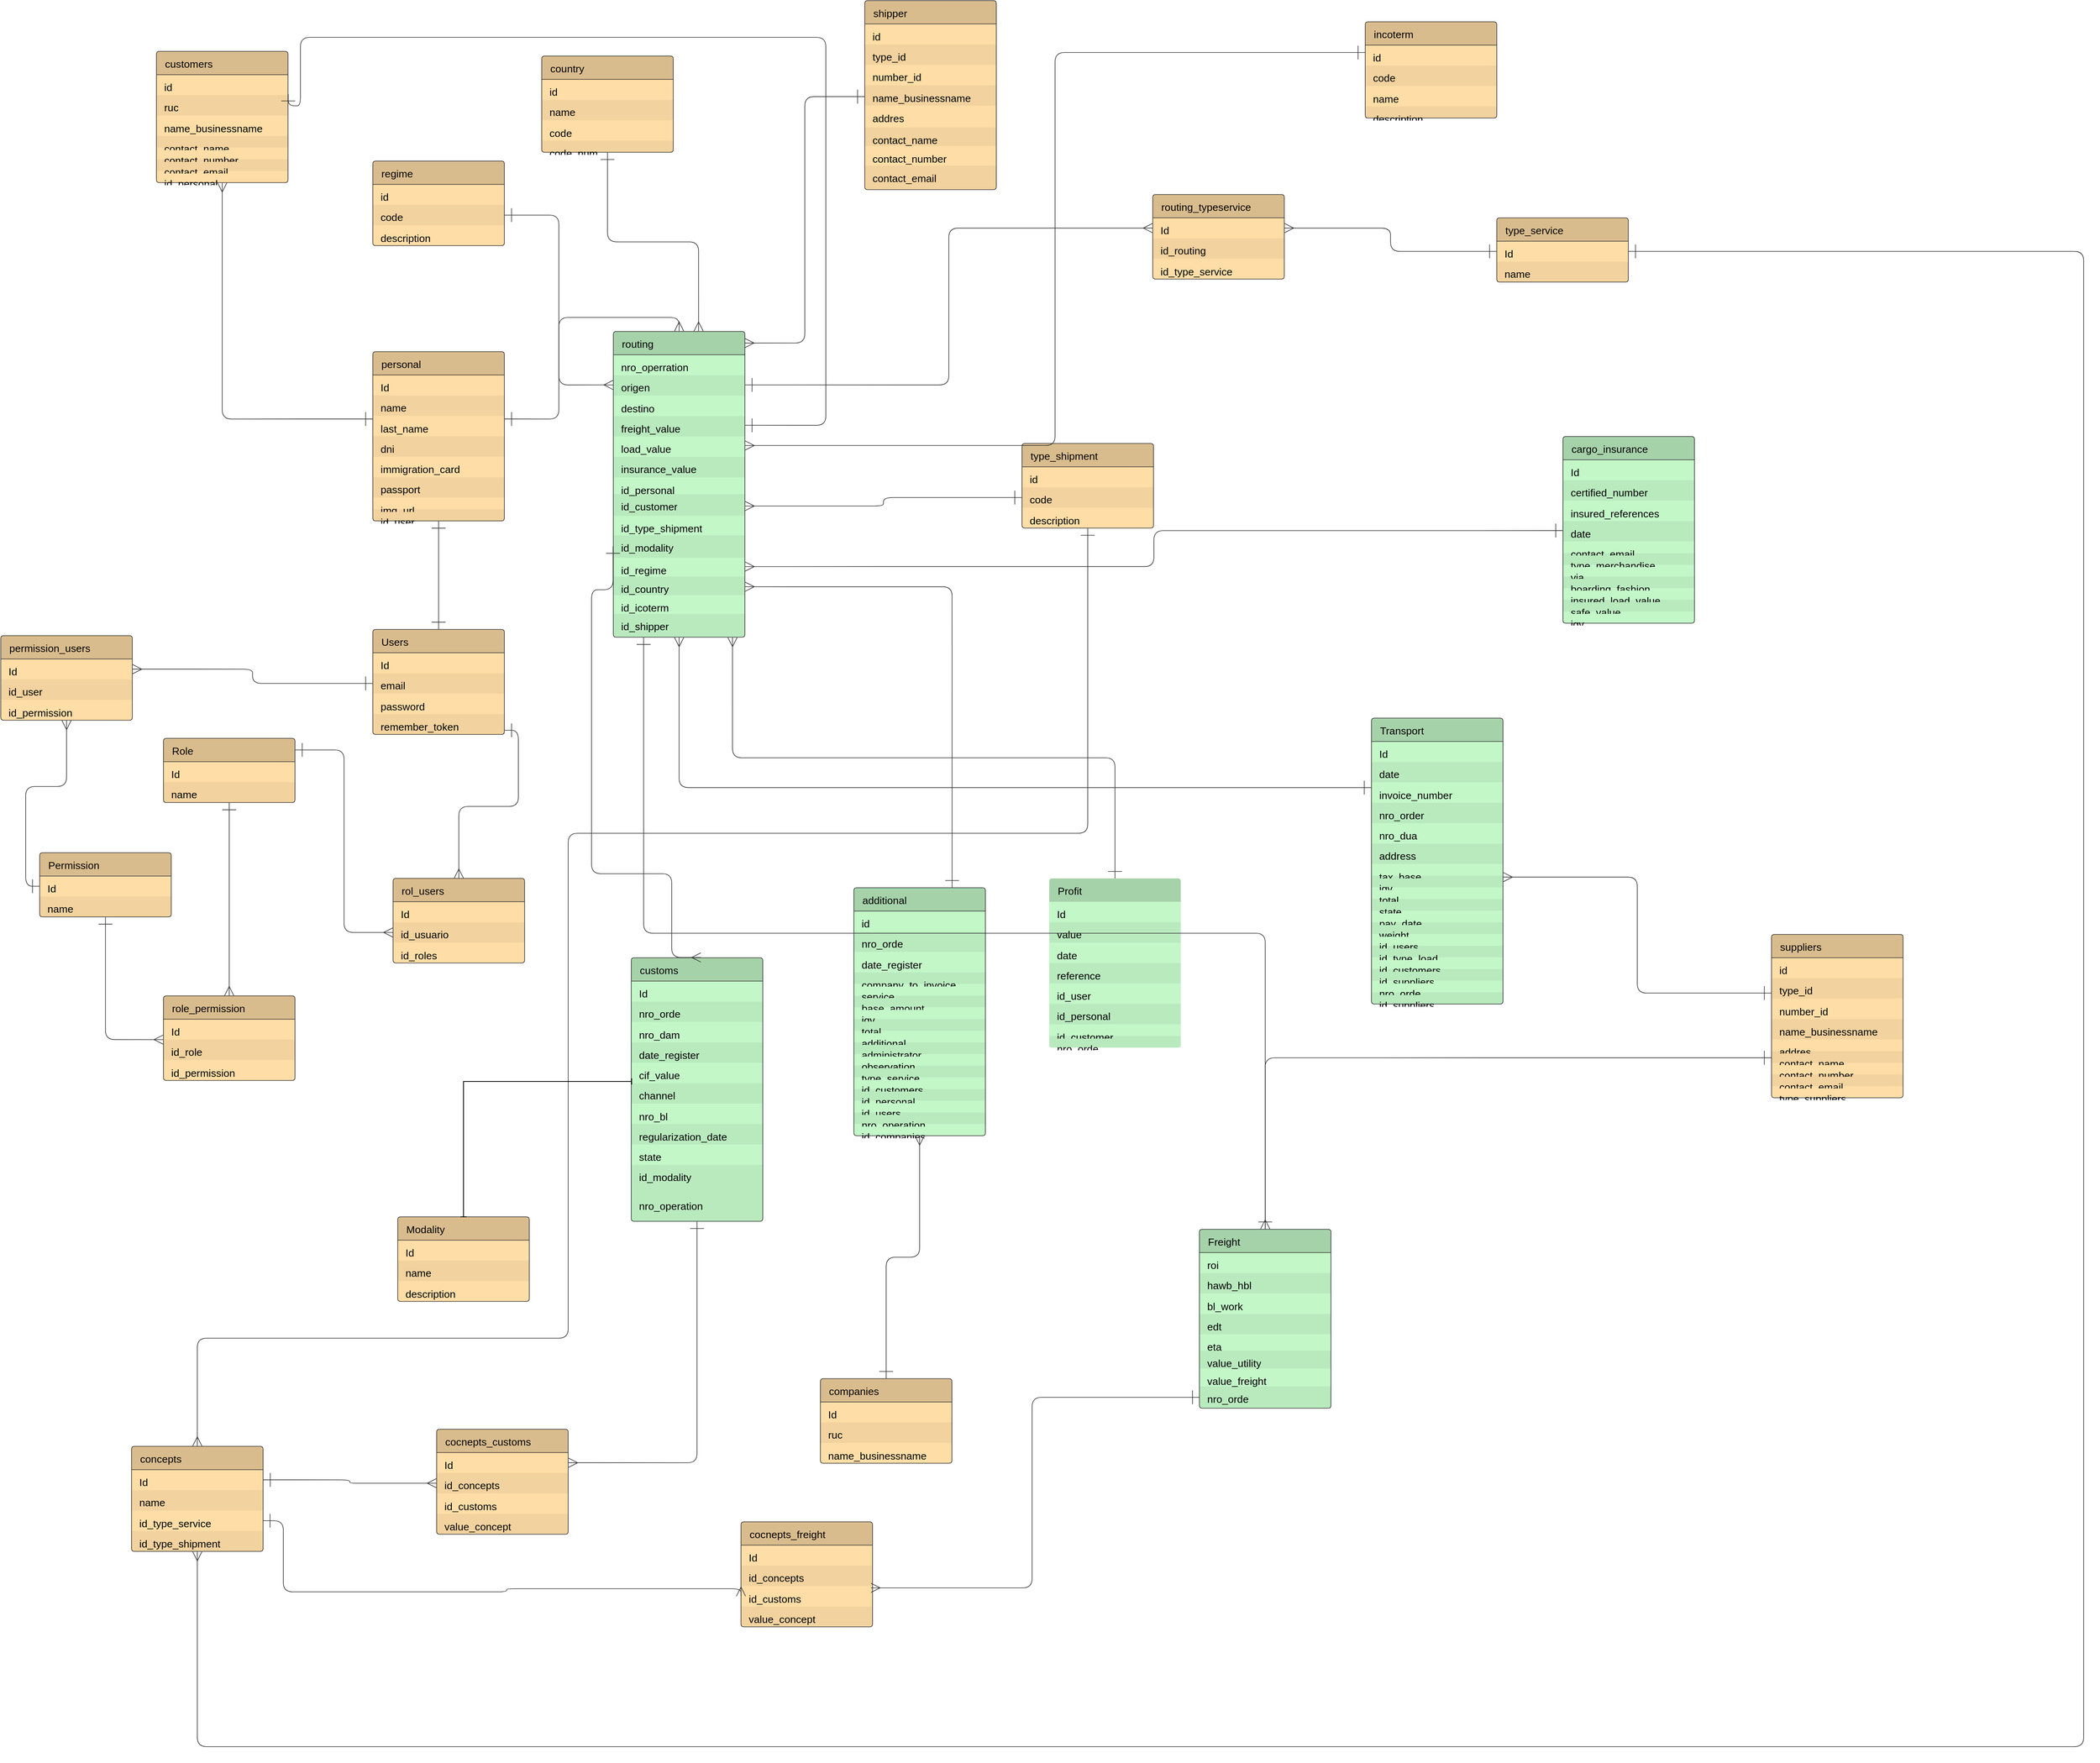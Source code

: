 <mxfile version="24.1.0" type="device">
  <diagram name="Página-1" id="leCqtOfOdwgIMC7q104f">
    <mxGraphModel dx="958" dy="562" grid="0" gridSize="10" guides="1" tooltips="1" connect="1" arrows="1" fold="1" page="0" pageScale="1" pageWidth="827" pageHeight="1169" math="0" shadow="0">
      <root>
        <mxCell id="0" />
        <mxCell id="1" parent="0" />
        <mxCell id="n6qV_Xt3kzfEs7hYFHmW-1" value="" style="html=1;jettySize=18;whiteSpace=wrap;fontSize=13;strokeColor=#333333;strokeOpacity=100;strokeWidth=0.8;rounded=1;arcSize=16;edgeStyle=orthogonalEdgeStyle;jumpStyle=arc;startArrow=ERone;startSize=16;endArrow=ERone;endSize=16;exitX=0.5;exitY=-0.003;exitPerimeter=0;entryX=0.5;entryY=1.002;entryPerimeter=0;lucidId=cM~DS3CCzZBN;" parent="1" source="n6qV_Xt3kzfEs7hYFHmW-11" target="n6qV_Xt3kzfEs7hYFHmW-2" edge="1">
          <mxGeometry width="100" height="100" relative="1" as="geometry">
            <Array as="points" />
          </mxGeometry>
        </mxCell>
        <mxCell id="n6qV_Xt3kzfEs7hYFHmW-2" value="personal" style="html=1;overflow=block;blockSpacing=1;swimlane;childLayout=stackLayout;horizontal=1;horizontalStack=0;resizeParent=1;resizeParentMax=0;resizeLast=0;collapsible=0;fontStyle=0;marginBottom=0;swimlaneFillColor=#ffdda6;startSize=30;whiteSpace=wrap;fontSize=13.3;align=left;spacingLeft=8.4;spacingRight=8.4;spacingTop=2.4;spacing=3.6;strokeColor=#333333;strokeOpacity=100;fillOpacity=100;rounded=1;absoluteArcSize=1;arcSize=7.5;strokeWidth=0.8;fillColor=#d9bc8d;" parent="1" vertex="1">
          <mxGeometry x="612" y="467" width="169" height="217.5" as="geometry" />
        </mxCell>
        <mxCell id="n6qV_Xt3kzfEs7hYFHmW-3" value="Id" style="part=1;resizeHeight=0;strokeColor=none;align=left;verticalAlign=top;overflow=hidden;rotatable=0;points=[[0,0.5],[1,0.5]];portConstraint=eastwest;html=1;whiteSpace=wrap;#ffdda6whiteSpace=wrap;fontSize=13.3;fontColor=default;spacingLeft=8.4;spacingRight=8.4;spacingTop=2.4;fillColor=none;strokeOpacity=100;fillOpacity=100;" parent="n6qV_Xt3kzfEs7hYFHmW-2" vertex="1">
          <mxGeometry y="30" width="169" height="26.25" as="geometry" />
        </mxCell>
        <mxCell id="n6qV_Xt3kzfEs7hYFHmW-4" value="name" style="part=1;resizeHeight=0;strokeColor=none;align=left;verticalAlign=top;overflow=hidden;rotatable=0;points=[[0,0.5],[1,0.5]];portConstraint=eastwest;html=1;whiteSpace=wrap;#ffdda6whiteSpace=wrap;fontSize=13.3;spacingLeft=8.4;spacingRight=8.4;spacingTop=2.4;fillColor=#000000;opacity=5;" parent="n6qV_Xt3kzfEs7hYFHmW-2" vertex="1">
          <mxGeometry y="56.25" width="169" height="26.25" as="geometry" />
        </mxCell>
        <mxCell id="n6qV_Xt3kzfEs7hYFHmW-5" value="last_name" style="part=1;resizeHeight=0;strokeColor=none;align=left;verticalAlign=top;overflow=hidden;rotatable=0;points=[[0,0.5],[1,0.5]];portConstraint=eastwest;html=1;whiteSpace=wrap;#ffdda6whiteSpace=wrap;fontSize=13.3;spacingLeft=8.4;spacingRight=8.4;spacingTop=2.4;fillColor=none;strokeOpacity=100;fillOpacity=100;" parent="n6qV_Xt3kzfEs7hYFHmW-2" vertex="1">
          <mxGeometry y="82.5" width="169" height="26.25" as="geometry" />
        </mxCell>
        <mxCell id="n6qV_Xt3kzfEs7hYFHmW-6" value="dni" style="part=1;resizeHeight=0;strokeColor=none;align=left;verticalAlign=top;overflow=hidden;rotatable=0;points=[[0,0.5],[1,0.5]];portConstraint=eastwest;html=1;whiteSpace=wrap;#ffdda6whiteSpace=wrap;fontSize=13.3;spacingLeft=8.4;spacingRight=8.4;spacingTop=2.4;fillColor=#000000;opacity=5;" parent="n6qV_Xt3kzfEs7hYFHmW-2" vertex="1">
          <mxGeometry y="108.75" width="169" height="26.25" as="geometry" />
        </mxCell>
        <mxCell id="n6qV_Xt3kzfEs7hYFHmW-7" value="immigration_card" style="part=1;resizeHeight=0;strokeColor=none;align=left;verticalAlign=top;overflow=hidden;rotatable=0;points=[[0,0.5],[1,0.5]];portConstraint=eastwest;html=1;whiteSpace=wrap;#ffdda6whiteSpace=wrap;fontSize=13.3;spacingLeft=8.4;spacingRight=8.4;spacingTop=2.4;fillColor=none;strokeOpacity=100;fillOpacity=100;" parent="n6qV_Xt3kzfEs7hYFHmW-2" vertex="1">
          <mxGeometry y="135" width="169" height="26.25" as="geometry" />
        </mxCell>
        <mxCell id="n6qV_Xt3kzfEs7hYFHmW-8" value="passport" style="part=1;resizeHeight=0;strokeColor=none;align=left;verticalAlign=top;overflow=hidden;rotatable=0;points=[[0,0.5],[1,0.5]];portConstraint=eastwest;html=1;whiteSpace=wrap;#ffdda6whiteSpace=wrap;fontSize=13.3;spacingLeft=8.4;spacingRight=8.4;spacingTop=2.4;fillColor=#000000;opacity=5;" parent="n6qV_Xt3kzfEs7hYFHmW-2" vertex="1">
          <mxGeometry y="161.25" width="169" height="26.25" as="geometry" />
        </mxCell>
        <mxCell id="n6qV_Xt3kzfEs7hYFHmW-9" value="img_url" style="part=1;resizeHeight=0;strokeColor=none;align=left;verticalAlign=top;overflow=hidden;rotatable=0;points=[[0,0.5],[1,0.5]];portConstraint=eastwest;html=1;whiteSpace=wrap;#ffdda6whiteSpace=wrap;fontSize=13.3;spacingLeft=8.4;spacingRight=8.4;spacingTop=2.4;fillColor=none;strokeOpacity=100;fillOpacity=100;" parent="n6qV_Xt3kzfEs7hYFHmW-2" vertex="1">
          <mxGeometry y="187.5" width="169" height="15" as="geometry" />
        </mxCell>
        <mxCell id="n6qV_Xt3kzfEs7hYFHmW-10" value="id_user" style="part=1;resizeHeight=0;strokeColor=none;align=left;verticalAlign=top;overflow=hidden;rotatable=0;points=[[0,0.5],[1,0.5]];portConstraint=eastwest;html=1;whiteSpace=wrap;#ffdda6whiteSpace=wrap;fontSize=13.3;spacingLeft=8.4;spacingRight=8.4;spacingTop=2.4;fillColor=#000000;opacity=5;" parent="n6qV_Xt3kzfEs7hYFHmW-2" vertex="1">
          <mxGeometry y="202.5" width="169" height="15" as="geometry" />
        </mxCell>
        <mxCell id="n6qV_Xt3kzfEs7hYFHmW-11" value="Users" style="html=1;overflow=block;blockSpacing=1;swimlane;childLayout=stackLayout;horizontal=1;horizontalStack=0;resizeParent=1;resizeParentMax=0;resizeLast=0;collapsible=0;fontStyle=0;marginBottom=0;swimlaneFillColor=#ffdda6;startSize=30;whiteSpace=wrap;fontSize=13.3;align=left;spacingLeft=8.4;spacingRight=8.4;spacingTop=2.4;spacing=3.6;strokeColor=#333333;strokeOpacity=100;fillOpacity=100;rounded=1;absoluteArcSize=1;arcSize=7.5;strokeWidth=0.8;fillColor=#d9bc8d;" parent="1" vertex="1">
          <mxGeometry x="612" y="824" width="169" height="135" as="geometry" />
        </mxCell>
        <mxCell id="n6qV_Xt3kzfEs7hYFHmW-12" value="Id" style="part=1;resizeHeight=0;strokeColor=none;align=left;verticalAlign=top;overflow=hidden;rotatable=0;points=[[0,0.5],[1,0.5]];portConstraint=eastwest;html=1;whiteSpace=wrap;#ffdda6whiteSpace=wrap;fontSize=13.3;fontColor=default;spacingLeft=8.4;spacingRight=8.4;spacingTop=2.4;fillColor=none;strokeOpacity=100;fillOpacity=100;" parent="n6qV_Xt3kzfEs7hYFHmW-11" vertex="1">
          <mxGeometry y="30" width="169" height="26.25" as="geometry" />
        </mxCell>
        <mxCell id="n6qV_Xt3kzfEs7hYFHmW-13" value="email" style="part=1;resizeHeight=0;strokeColor=none;align=left;verticalAlign=top;overflow=hidden;rotatable=0;points=[[0,0.5],[1,0.5]];portConstraint=eastwest;html=1;whiteSpace=wrap;#ffdda6whiteSpace=wrap;fontSize=13.3;spacingLeft=8.4;spacingRight=8.4;spacingTop=2.4;fillColor=#000000;opacity=5;" parent="n6qV_Xt3kzfEs7hYFHmW-11" vertex="1">
          <mxGeometry y="56.25" width="169" height="26.25" as="geometry" />
        </mxCell>
        <mxCell id="n6qV_Xt3kzfEs7hYFHmW-14" value="password" style="part=1;resizeHeight=0;strokeColor=none;align=left;verticalAlign=top;overflow=hidden;rotatable=0;points=[[0,0.5],[1,0.5]];portConstraint=eastwest;html=1;whiteSpace=wrap;#ffdda6whiteSpace=wrap;fontSize=13.3;spacingLeft=8.4;spacingRight=8.4;spacingTop=2.4;fillColor=none;strokeOpacity=100;fillOpacity=100;" parent="n6qV_Xt3kzfEs7hYFHmW-11" vertex="1">
          <mxGeometry y="82.5" width="169" height="26.25" as="geometry" />
        </mxCell>
        <mxCell id="n6qV_Xt3kzfEs7hYFHmW-15" value="remember_token" style="part=1;resizeHeight=0;strokeColor=none;align=left;verticalAlign=top;overflow=hidden;rotatable=0;points=[[0,0.5],[1,0.5]];portConstraint=eastwest;html=1;whiteSpace=wrap;#ffdda6whiteSpace=wrap;fontSize=13.3;spacingLeft=8.4;spacingRight=8.4;spacingTop=2.4;fillColor=#000000;opacity=5;" parent="n6qV_Xt3kzfEs7hYFHmW-11" vertex="1">
          <mxGeometry y="108.75" width="169" height="26.25" as="geometry" />
        </mxCell>
        <mxCell id="n6qV_Xt3kzfEs7hYFHmW-16" value="customers" style="html=1;overflow=block;blockSpacing=1;swimlane;childLayout=stackLayout;horizontal=1;horizontalStack=0;resizeParent=1;resizeParentMax=0;resizeLast=0;collapsible=0;fontStyle=0;marginBottom=0;swimlaneFillColor=#ffdda6;startSize=30;whiteSpace=wrap;fontSize=13.3;align=left;spacingLeft=8.4;spacingRight=8.4;spacingTop=2.4;spacing=3.6;strokeColor=#333333;strokeOpacity=100;fillOpacity=100;rounded=1;absoluteArcSize=1;arcSize=7.5;strokeWidth=0.8;fillColor=#d9bc8d;" parent="1" vertex="1">
          <mxGeometry x="334" y="81" width="169" height="168.75" as="geometry" />
        </mxCell>
        <mxCell id="n6qV_Xt3kzfEs7hYFHmW-17" value="id" style="part=1;resizeHeight=0;strokeColor=none;align=left;verticalAlign=top;overflow=hidden;rotatable=0;points=[[0,0.5],[1,0.5]];portConstraint=eastwest;html=1;whiteSpace=wrap;#ffdda6whiteSpace=wrap;fontSize=13.3;spacingLeft=8.4;spacingRight=8.4;spacingTop=2.4;fillColor=none;strokeOpacity=100;fillOpacity=100;" parent="n6qV_Xt3kzfEs7hYFHmW-16" vertex="1">
          <mxGeometry y="30" width="169" height="26.25" as="geometry" />
        </mxCell>
        <mxCell id="n6qV_Xt3kzfEs7hYFHmW-18" value="ruc" style="part=1;resizeHeight=0;strokeColor=none;align=left;verticalAlign=top;overflow=hidden;rotatable=0;points=[[0,0.5],[1,0.5]];portConstraint=eastwest;html=1;whiteSpace=wrap;#ffdda6whiteSpace=wrap;fontSize=13.3;spacingLeft=8.4;spacingRight=8.4;spacingTop=2.4;fillColor=#000000;opacity=5;" parent="n6qV_Xt3kzfEs7hYFHmW-16" vertex="1">
          <mxGeometry y="56.25" width="169" height="26.25" as="geometry" />
        </mxCell>
        <mxCell id="n6qV_Xt3kzfEs7hYFHmW-19" value="name_businessname" style="part=1;resizeHeight=0;strokeColor=none;align=left;verticalAlign=top;overflow=hidden;rotatable=0;points=[[0,0.5],[1,0.5]];portConstraint=eastwest;html=1;whiteSpace=wrap;#ffdda6whiteSpace=wrap;fontSize=13.3;spacingLeft=8.4;spacingRight=8.4;spacingTop=2.4;fillColor=none;strokeOpacity=100;fillOpacity=100;" parent="n6qV_Xt3kzfEs7hYFHmW-16" vertex="1">
          <mxGeometry y="82.5" width="169" height="26.25" as="geometry" />
        </mxCell>
        <mxCell id="n6qV_Xt3kzfEs7hYFHmW-20" value="contact_name" style="part=1;resizeHeight=0;strokeColor=none;align=left;verticalAlign=top;overflow=hidden;rotatable=0;points=[[0,0.5],[1,0.5]];portConstraint=eastwest;html=1;whiteSpace=wrap;#ffdda6whiteSpace=wrap;fontSize=13.3;spacingLeft=8.4;spacingRight=8.4;spacingTop=2.4;fillColor=#000000;opacity=5;" parent="n6qV_Xt3kzfEs7hYFHmW-16" vertex="1">
          <mxGeometry y="108.75" width="169" height="15" as="geometry" />
        </mxCell>
        <mxCell id="n6qV_Xt3kzfEs7hYFHmW-21" value="contact_number" style="part=1;resizeHeight=0;strokeColor=none;align=left;verticalAlign=top;overflow=hidden;rotatable=0;points=[[0,0.5],[1,0.5]];portConstraint=eastwest;html=1;whiteSpace=wrap;#ffdda6whiteSpace=wrap;fontSize=13.3;spacingLeft=8.4;spacingRight=8.4;spacingTop=2.4;fillColor=none;strokeOpacity=100;fillOpacity=100;" parent="n6qV_Xt3kzfEs7hYFHmW-16" vertex="1">
          <mxGeometry y="123.75" width="169" height="15" as="geometry" />
        </mxCell>
        <mxCell id="n6qV_Xt3kzfEs7hYFHmW-22" value="contact_email" style="part=1;resizeHeight=0;strokeColor=none;align=left;verticalAlign=top;overflow=hidden;rotatable=0;points=[[0,0.5],[1,0.5]];portConstraint=eastwest;html=1;whiteSpace=wrap;#ffdda6whiteSpace=wrap;fontSize=13.3;spacingLeft=8.4;spacingRight=8.4;spacingTop=2.4;fillColor=#000000;opacity=5;" parent="n6qV_Xt3kzfEs7hYFHmW-16" vertex="1">
          <mxGeometry y="138.75" width="169" height="15" as="geometry" />
        </mxCell>
        <mxCell id="n6qV_Xt3kzfEs7hYFHmW-23" value="id_personal" style="part=1;resizeHeight=0;strokeColor=none;align=left;verticalAlign=top;overflow=hidden;rotatable=0;points=[[0,0.5],[1,0.5]];portConstraint=eastwest;html=1;whiteSpace=wrap;#ffdda6whiteSpace=wrap;fontSize=13.3;spacingLeft=8.4;spacingRight=8.4;spacingTop=2.4;fillColor=none;strokeOpacity=100;fillOpacity=100;" parent="n6qV_Xt3kzfEs7hYFHmW-16" vertex="1">
          <mxGeometry y="153.75" width="169" height="15" as="geometry" />
        </mxCell>
        <mxCell id="n6qV_Xt3kzfEs7hYFHmW-24" value="rol_users" style="html=1;overflow=block;blockSpacing=1;swimlane;childLayout=stackLayout;horizontal=1;horizontalStack=0;resizeParent=1;resizeParentMax=0;resizeLast=0;collapsible=0;fontStyle=0;marginBottom=0;swimlaneFillColor=#ffdda6;startSize=30;whiteSpace=wrap;fontSize=13.3;align=left;spacingLeft=8.4;spacingRight=8.4;spacingTop=2.4;spacing=3.6;strokeColor=#333333;strokeOpacity=100;fillOpacity=100;rounded=1;absoluteArcSize=1;arcSize=7.5;strokeWidth=0.8;fillColor=#d9bc8d;" parent="1" vertex="1">
          <mxGeometry x="638" y="1144" width="169" height="108.75" as="geometry" />
        </mxCell>
        <mxCell id="n6qV_Xt3kzfEs7hYFHmW-25" value="Id" style="part=1;resizeHeight=0;strokeColor=none;verticalAlign=top;overflow=hidden;rotatable=0;points=[[0,0.5],[1,0.5]];portConstraint=eastwest;html=1;whiteSpace=wrap;#ffdda6whiteSpace=wrap;fontSize=13.3;fontColor=default;align=left;spacingLeft=8.4;spacingRight=8.4;spacingTop=2.4;fillColor=none;strokeOpacity=100;fillOpacity=100;" parent="n6qV_Xt3kzfEs7hYFHmW-24" vertex="1">
          <mxGeometry y="30" width="169" height="26.25" as="geometry" />
        </mxCell>
        <mxCell id="n6qV_Xt3kzfEs7hYFHmW-26" value="id_usuario" style="part=1;resizeHeight=0;strokeColor=none;verticalAlign=top;overflow=hidden;rotatable=0;points=[[0,0.5],[1,0.5]];portConstraint=eastwest;html=1;whiteSpace=wrap;#ffdda6whiteSpace=wrap;fontSize=13.3;align=left;spacingLeft=8.4;spacingRight=8.4;spacingTop=2.4;fillColor=#000000;opacity=5;" parent="n6qV_Xt3kzfEs7hYFHmW-24" vertex="1">
          <mxGeometry y="56.25" width="169" height="26.25" as="geometry" />
        </mxCell>
        <mxCell id="n6qV_Xt3kzfEs7hYFHmW-27" value="id_roles" style="part=1;resizeHeight=0;strokeColor=none;verticalAlign=top;overflow=hidden;rotatable=0;points=[[0,0.5],[1,0.5]];portConstraint=eastwest;html=1;whiteSpace=wrap;#ffdda6whiteSpace=wrap;fontSize=13.3;align=left;spacingLeft=8.4;spacingRight=8.4;spacingTop=2.4;fillColor=none;strokeOpacity=100;fillOpacity=100;" parent="n6qV_Xt3kzfEs7hYFHmW-24" vertex="1">
          <mxGeometry y="82.5" width="169" height="26.25" as="geometry" />
        </mxCell>
        <mxCell id="n6qV_Xt3kzfEs7hYFHmW-28" value="customs" style="html=1;overflow=block;blockSpacing=1;swimlane;childLayout=stackLayout;horizontal=1;horizontalStack=0;resizeParent=1;resizeParentMax=0;resizeLast=0;collapsible=0;fontStyle=0;marginBottom=0;swimlaneFillColor=#c3f7c8;startSize=30;whiteSpace=wrap;fontSize=13.3;align=left;spacingLeft=8.4;spacingRight=8.4;spacingTop=2.4;spacing=3.6;strokeColor=#333333;strokeOpacity=100;fillOpacity=100;rounded=1;absoluteArcSize=1;arcSize=7.5;strokeWidth=0.8;fillColor=#a6d2aa;" parent="1" vertex="1">
          <mxGeometry x="944" y="1246" width="169" height="338.75" as="geometry" />
        </mxCell>
        <mxCell id="n6qV_Xt3kzfEs7hYFHmW-29" value="Id" style="part=1;resizeHeight=0;strokeColor=none;verticalAlign=top;overflow=hidden;rotatable=0;points=[[0,0.5],[1,0.5]];portConstraint=eastwest;html=1;whiteSpace=wrap;#c3f7c8whiteSpace=wrap;fontSize=13.3;fontColor=default;align=left;spacingLeft=8.4;spacingRight=8.4;spacingTop=2.4;fillColor=none;strokeOpacity=100;fillOpacity=100;" parent="n6qV_Xt3kzfEs7hYFHmW-28" vertex="1">
          <mxGeometry y="30" width="169" height="26.25" as="geometry" />
        </mxCell>
        <mxCell id="n6qV_Xt3kzfEs7hYFHmW-30" value="nro_orde" style="part=1;resizeHeight=0;strokeColor=none;verticalAlign=top;overflow=hidden;rotatable=0;points=[[0,0.5],[1,0.5]];portConstraint=eastwest;html=1;whiteSpace=wrap;#c3f7c8whiteSpace=wrap;fontSize=13.3;align=left;spacingLeft=8.4;spacingRight=8.4;spacingTop=2.4;fillColor=#000000;opacity=5;" parent="n6qV_Xt3kzfEs7hYFHmW-28" vertex="1">
          <mxGeometry y="56.25" width="169" height="26.25" as="geometry" />
        </mxCell>
        <mxCell id="n6qV_Xt3kzfEs7hYFHmW-31" value="nro_dam" style="part=1;resizeHeight=0;strokeColor=none;verticalAlign=top;overflow=hidden;rotatable=0;points=[[0,0.5],[1,0.5]];portConstraint=eastwest;html=1;whiteSpace=wrap;#c3f7c8whiteSpace=wrap;fontSize=13.3;align=left;spacingLeft=8.4;spacingRight=8.4;spacingTop=2.4;fillColor=none;strokeOpacity=100;fillOpacity=100;" parent="n6qV_Xt3kzfEs7hYFHmW-28" vertex="1">
          <mxGeometry y="82.5" width="169" height="26.25" as="geometry" />
        </mxCell>
        <mxCell id="n6qV_Xt3kzfEs7hYFHmW-32" value="date_register" style="part=1;resizeHeight=0;strokeColor=none;verticalAlign=top;overflow=hidden;rotatable=0;points=[[0,0.5],[1,0.5]];portConstraint=eastwest;html=1;whiteSpace=wrap;#c3f7c8whiteSpace=wrap;fontSize=13.3;align=left;spacingLeft=8.4;spacingRight=8.4;spacingTop=2.4;fillColor=#000000;opacity=5;" parent="n6qV_Xt3kzfEs7hYFHmW-28" vertex="1">
          <mxGeometry y="108.75" width="169" height="26.25" as="geometry" />
        </mxCell>
        <mxCell id="n6qV_Xt3kzfEs7hYFHmW-33" value="cif_value" style="part=1;resizeHeight=0;strokeColor=none;verticalAlign=top;overflow=hidden;rotatable=0;points=[[0,0.5],[1,0.5]];portConstraint=eastwest;html=1;whiteSpace=wrap;#c3f7c8whiteSpace=wrap;fontSize=13.3;align=left;spacingLeft=8.4;spacingRight=8.4;spacingTop=2.4;fillColor=none;strokeOpacity=100;fillOpacity=100;" parent="n6qV_Xt3kzfEs7hYFHmW-28" vertex="1">
          <mxGeometry y="135" width="169" height="26.25" as="geometry" />
        </mxCell>
        <mxCell id="n6qV_Xt3kzfEs7hYFHmW-34" value="channel" style="part=1;resizeHeight=0;strokeColor=none;verticalAlign=top;overflow=hidden;rotatable=0;points=[[0,0.5],[1,0.5]];portConstraint=eastwest;html=1;whiteSpace=wrap;#c3f7c8whiteSpace=wrap;fontSize=13.3;align=left;spacingLeft=8.4;spacingRight=8.4;spacingTop=2.4;fillColor=#000000;opacity=5;" parent="n6qV_Xt3kzfEs7hYFHmW-28" vertex="1">
          <mxGeometry y="161.25" width="169" height="26.25" as="geometry" />
        </mxCell>
        <mxCell id="n6qV_Xt3kzfEs7hYFHmW-35" value="nro_bl" style="part=1;resizeHeight=0;strokeColor=none;verticalAlign=top;overflow=hidden;rotatable=0;points=[[0,0.5],[1,0.5]];portConstraint=eastwest;html=1;whiteSpace=wrap;#c3f7c8whiteSpace=wrap;fontSize=13.3;align=left;spacingLeft=8.4;spacingRight=8.4;spacingTop=2.4;fillColor=none;strokeOpacity=100;fillOpacity=100;" parent="n6qV_Xt3kzfEs7hYFHmW-28" vertex="1">
          <mxGeometry y="187.5" width="169" height="26.25" as="geometry" />
        </mxCell>
        <mxCell id="n6qV_Xt3kzfEs7hYFHmW-36" value="regularization_date" style="part=1;resizeHeight=0;strokeColor=none;verticalAlign=top;overflow=hidden;rotatable=0;points=[[0,0.5],[1,0.5]];portConstraint=eastwest;html=1;whiteSpace=wrap;#c3f7c8whiteSpace=wrap;fontSize=13.3;align=left;spacingLeft=8.4;spacingRight=8.4;spacingTop=2.4;fillColor=#000000;opacity=5;" parent="n6qV_Xt3kzfEs7hYFHmW-28" vertex="1">
          <mxGeometry y="213.75" width="169" height="26.25" as="geometry" />
        </mxCell>
        <mxCell id="n6qV_Xt3kzfEs7hYFHmW-37" value="state" style="part=1;resizeHeight=0;strokeColor=none;verticalAlign=top;overflow=hidden;rotatable=0;points=[[0,0.5],[1,0.5]];portConstraint=eastwest;html=1;whiteSpace=wrap;#c3f7c8whiteSpace=wrap;fontSize=13.3;align=left;spacingLeft=8.4;spacingRight=8.4;spacingTop=2.4;fillColor=none;strokeOpacity=100;fillOpacity=100;" parent="n6qV_Xt3kzfEs7hYFHmW-28" vertex="1">
          <mxGeometry y="240" width="169" height="26.25" as="geometry" />
        </mxCell>
        <mxCell id="n6qV_Xt3kzfEs7hYFHmW-38" value="id_modality" style="part=1;resizeHeight=0;strokeColor=none;verticalAlign=top;overflow=hidden;rotatable=0;points=[[0,0.5],[1,0.5]];portConstraint=eastwest;html=1;whiteSpace=wrap;#c3f7c8whiteSpace=wrap;fontSize=13.3;align=left;spacingLeft=8.4;spacingRight=8.4;spacingTop=2.4;fillColor=#000000;opacity=5;" parent="n6qV_Xt3kzfEs7hYFHmW-28" vertex="1">
          <mxGeometry y="266.25" width="169" height="36.25" as="geometry" />
        </mxCell>
        <mxCell id="X1TgRnpZAQ3NQ5CsBxn8-3" value="nro_operation" style="part=1;resizeHeight=0;strokeColor=none;verticalAlign=top;overflow=hidden;rotatable=0;points=[[0,0.5],[1,0.5]];portConstraint=eastwest;html=1;whiteSpace=wrap;#c3f7c8whiteSpace=wrap;fontSize=13.3;align=left;spacingLeft=8.4;spacingRight=8.4;spacingTop=2.4;fillColor=#000000;opacity=5;" vertex="1" parent="n6qV_Xt3kzfEs7hYFHmW-28">
          <mxGeometry y="302.5" width="169" height="36.25" as="geometry" />
        </mxCell>
        <mxCell id="n6qV_Xt3kzfEs7hYFHmW-39" value="Permission" style="html=1;overflow=block;blockSpacing=1;swimlane;childLayout=stackLayout;horizontal=1;horizontalStack=0;resizeParent=1;resizeParentMax=0;resizeLast=0;collapsible=0;fontStyle=0;marginBottom=0;swimlaneFillColor=#ffdda6;startSize=30;whiteSpace=wrap;fontSize=13.3;align=left;spacingLeft=8.4;spacingRight=8.4;spacingTop=2.4;spacing=3.6;strokeColor=#333333;strokeOpacity=100;fillOpacity=100;rounded=1;absoluteArcSize=1;arcSize=7.5;strokeWidth=0.8;fillColor=#d9bc8d;" parent="1" vertex="1">
          <mxGeometry x="184" y="1111" width="169" height="82.5" as="geometry" />
        </mxCell>
        <mxCell id="n6qV_Xt3kzfEs7hYFHmW-40" value="Id" style="part=1;resizeHeight=0;strokeColor=none;verticalAlign=top;overflow=hidden;rotatable=0;points=[[0,0.5],[1,0.5]];portConstraint=eastwest;html=1;whiteSpace=wrap;#ffdda6whiteSpace=wrap;fontSize=13.3;fontColor=default;align=left;spacingLeft=8.4;spacingRight=8.4;spacingTop=2.4;fillColor=none;strokeOpacity=100;fillOpacity=100;" parent="n6qV_Xt3kzfEs7hYFHmW-39" vertex="1">
          <mxGeometry y="30" width="169" height="26.25" as="geometry" />
        </mxCell>
        <mxCell id="n6qV_Xt3kzfEs7hYFHmW-41" value="name" style="part=1;resizeHeight=0;strokeColor=none;verticalAlign=top;overflow=hidden;rotatable=0;points=[[0,0.5],[1,0.5]];portConstraint=eastwest;html=1;whiteSpace=wrap;#ffdda6whiteSpace=wrap;fontSize=13.3;align=left;spacingLeft=8.4;spacingRight=8.4;spacingTop=2.4;fillColor=#000000;opacity=5;" parent="n6qV_Xt3kzfEs7hYFHmW-39" vertex="1">
          <mxGeometry y="56.25" width="169" height="26.25" as="geometry" />
        </mxCell>
        <mxCell id="n6qV_Xt3kzfEs7hYFHmW-42" value="Role" style="html=1;overflow=block;blockSpacing=1;swimlane;childLayout=stackLayout;horizontal=1;horizontalStack=0;resizeParent=1;resizeParentMax=0;resizeLast=0;collapsible=0;fontStyle=0;marginBottom=0;swimlaneFillColor=#ffdda6;startSize=30;whiteSpace=wrap;fontSize=13.3;align=left;spacingLeft=8.4;spacingRight=8.4;spacingTop=2.4;spacing=3.6;strokeColor=#333333;strokeOpacity=100;fillOpacity=100;rounded=1;absoluteArcSize=1;arcSize=7.5;strokeWidth=0.8;fillColor=#d9bc8d;" parent="1" vertex="1">
          <mxGeometry x="343" y="964" width="169" height="82.5" as="geometry" />
        </mxCell>
        <mxCell id="n6qV_Xt3kzfEs7hYFHmW-43" value="Id" style="part=1;resizeHeight=0;strokeColor=none;verticalAlign=top;overflow=hidden;rotatable=0;points=[[0,0.5],[1,0.5]];portConstraint=eastwest;html=1;whiteSpace=wrap;#ffdda6whiteSpace=wrap;fontSize=13.3;fontColor=default;align=left;spacingLeft=8.4;spacingRight=8.4;spacingTop=2.4;fillColor=none;strokeOpacity=100;fillOpacity=100;" parent="n6qV_Xt3kzfEs7hYFHmW-42" vertex="1">
          <mxGeometry y="30" width="169" height="26.25" as="geometry" />
        </mxCell>
        <mxCell id="n6qV_Xt3kzfEs7hYFHmW-44" value="name" style="part=1;resizeHeight=0;strokeColor=none;verticalAlign=top;overflow=hidden;rotatable=0;points=[[0,0.5],[1,0.5]];portConstraint=eastwest;html=1;whiteSpace=wrap;#ffdda6whiteSpace=wrap;fontSize=13.3;align=left;spacingLeft=8.4;spacingRight=8.4;spacingTop=2.4;fillColor=#000000;opacity=5;" parent="n6qV_Xt3kzfEs7hYFHmW-42" vertex="1">
          <mxGeometry y="56.25" width="169" height="26.25" as="geometry" />
        </mxCell>
        <mxCell id="n6qV_Xt3kzfEs7hYFHmW-45" value="role_permission" style="html=1;overflow=block;blockSpacing=1;swimlane;childLayout=stackLayout;horizontal=1;horizontalStack=0;resizeParent=1;resizeParentMax=0;resizeLast=0;collapsible=0;fontStyle=0;marginBottom=0;swimlaneFillColor=#ffdda6;startSize=30;whiteSpace=wrap;fontSize=13.3;align=left;spacingLeft=8.4;spacingRight=8.4;spacingTop=2.4;spacing=3.6;strokeColor=#333333;strokeOpacity=100;fillOpacity=100;rounded=1;absoluteArcSize=1;arcSize=7.5;strokeWidth=0.8;fillColor=#d9bc8d;" parent="1" vertex="1">
          <mxGeometry x="343" y="1295" width="169" height="108.75" as="geometry" />
        </mxCell>
        <mxCell id="n6qV_Xt3kzfEs7hYFHmW-46" value="Id" style="part=1;resizeHeight=0;strokeColor=none;verticalAlign=top;overflow=hidden;rotatable=0;points=[[0,0.5],[1,0.5]];portConstraint=eastwest;html=1;whiteSpace=wrap;#ffdda6whiteSpace=wrap;fontSize=13.3;fontColor=default;align=left;spacingLeft=8.4;spacingRight=8.4;spacingTop=2.4;fillColor=none;strokeOpacity=100;fillOpacity=100;" parent="n6qV_Xt3kzfEs7hYFHmW-45" vertex="1">
          <mxGeometry y="30" width="169" height="26.25" as="geometry" />
        </mxCell>
        <mxCell id="n6qV_Xt3kzfEs7hYFHmW-47" value="id_role" style="part=1;resizeHeight=0;strokeColor=none;verticalAlign=top;overflow=hidden;rotatable=0;points=[[0,0.5],[1,0.5]];portConstraint=eastwest;html=1;whiteSpace=wrap;#ffdda6whiteSpace=wrap;fontSize=13.3;align=left;spacingLeft=8.4;spacingRight=8.4;spacingTop=2.4;fillColor=#000000;opacity=5;" parent="n6qV_Xt3kzfEs7hYFHmW-45" vertex="1">
          <mxGeometry y="56.25" width="169" height="26.25" as="geometry" />
        </mxCell>
        <mxCell id="n6qV_Xt3kzfEs7hYFHmW-48" value="id_permission" style="part=1;resizeHeight=0;strokeColor=none;verticalAlign=top;overflow=hidden;rotatable=0;points=[[0,0.5],[1,0.5]];portConstraint=eastwest;html=1;whiteSpace=wrap;#ffdda6whiteSpace=wrap;fontSize=13.3;align=left;spacingLeft=8.4;spacingRight=8.4;spacingTop=2.4;fillColor=none;strokeOpacity=100;fillOpacity=100;" parent="n6qV_Xt3kzfEs7hYFHmW-45" vertex="1">
          <mxGeometry y="82.5" width="169" height="26.25" as="geometry" />
        </mxCell>
        <mxCell id="n6qV_Xt3kzfEs7hYFHmW-49" value="" style="html=1;jettySize=18;whiteSpace=wrap;fontSize=13;strokeColor=#333333;strokeOpacity=100;strokeWidth=0.8;rounded=1;arcSize=24;edgeStyle=orthogonalEdgeStyle;startArrow=ERone;startSize=16;endArrow=ERmany;endSize=10;exitX=1.002;exitY=0.96;exitPerimeter=0;entryX=0.5;entryY=-0.003;entryPerimeter=0;lucidId=iCAa0rSAuvY8;" parent="1" source="n6qV_Xt3kzfEs7hYFHmW-11" target="n6qV_Xt3kzfEs7hYFHmW-24" edge="1">
          <mxGeometry width="100" height="100" relative="1" as="geometry">
            <Array as="points" />
          </mxGeometry>
        </mxCell>
        <mxCell id="n6qV_Xt3kzfEs7hYFHmW-50" value="" style="html=1;jettySize=18;whiteSpace=wrap;fontSize=13;strokeColor=#333333;strokeOpacity=100;strokeWidth=0.8;rounded=1;arcSize=24;edgeStyle=orthogonalEdgeStyle;startArrow=ERone;startSize=16;endArrow=ERmany;endSize=10;exitX=0.5;exitY=1.005;exitPerimeter=0;entryX=0.5;entryY=-0.003;entryPerimeter=0;lucidId=fFAaN4ZKWh4v;" parent="1" source="n6qV_Xt3kzfEs7hYFHmW-42" target="n6qV_Xt3kzfEs7hYFHmW-45" edge="1">
          <mxGeometry width="100" height="100" relative="1" as="geometry">
            <Array as="points" />
          </mxGeometry>
        </mxCell>
        <mxCell id="n6qV_Xt3kzfEs7hYFHmW-51" value="" style="html=1;jettySize=18;whiteSpace=wrap;fontSize=13;strokeColor=#333333;strokeOpacity=100;strokeWidth=0.8;rounded=1;arcSize=24;edgeStyle=orthogonalEdgeStyle;startArrow=ERone;startSize=16;endArrow=ERmany;endSize=10;exitX=0.5;exitY=1.005;exitPerimeter=0;entryX=-0.002;entryY=0.517;entryPerimeter=0;lucidId=mFAaPKILsBFm;" parent="1" source="n6qV_Xt3kzfEs7hYFHmW-39" target="n6qV_Xt3kzfEs7hYFHmW-45" edge="1">
          <mxGeometry width="100" height="100" relative="1" as="geometry">
            <Array as="points" />
          </mxGeometry>
        </mxCell>
        <mxCell id="n6qV_Xt3kzfEs7hYFHmW-52" value="type_shipment" style="html=1;overflow=block;blockSpacing=1;swimlane;childLayout=stackLayout;horizontal=1;horizontalStack=0;resizeParent=1;resizeParentMax=0;resizeLast=0;collapsible=0;fontStyle=0;marginBottom=0;swimlaneFillColor=#ffdda6;startSize=30;whiteSpace=wrap;fontSize=13.3;align=left;spacingLeft=8.4;spacingRight=8.4;spacingTop=2.4;spacing=3.6;strokeColor=#333333;strokeOpacity=100;fillOpacity=100;rounded=1;absoluteArcSize=1;arcSize=7.5;strokeWidth=0.8;fillColor=#d9bc8d;" parent="1" vertex="1">
          <mxGeometry x="1446" y="585" width="169" height="108.75" as="geometry" />
        </mxCell>
        <mxCell id="n6qV_Xt3kzfEs7hYFHmW-53" value="id" style="part=1;resizeHeight=0;strokeColor=none;align=left;verticalAlign=top;overflow=hidden;rotatable=0;points=[[0,0.5],[1,0.5]];portConstraint=eastwest;html=1;whiteSpace=wrap;#ffdda6whiteSpace=wrap;fontSize=13.3;spacingLeft=8.4;spacingRight=8.4;spacingTop=2.4;fillColor=none;strokeOpacity=100;fillOpacity=100;" parent="n6qV_Xt3kzfEs7hYFHmW-52" vertex="1">
          <mxGeometry y="30" width="169" height="26.25" as="geometry" />
        </mxCell>
        <mxCell id="n6qV_Xt3kzfEs7hYFHmW-54" value="code" style="part=1;resizeHeight=0;strokeColor=none;align=left;verticalAlign=top;overflow=hidden;rotatable=0;points=[[0,0.5],[1,0.5]];portConstraint=eastwest;html=1;whiteSpace=wrap;#ffdda6whiteSpace=wrap;fontSize=13.3;spacingLeft=8.4;spacingRight=8.4;spacingTop=2.4;fillColor=#000000;opacity=5;" parent="n6qV_Xt3kzfEs7hYFHmW-52" vertex="1">
          <mxGeometry y="56.25" width="169" height="26.25" as="geometry" />
        </mxCell>
        <mxCell id="n6qV_Xt3kzfEs7hYFHmW-55" value="description" style="part=1;resizeHeight=0;strokeColor=none;align=left;verticalAlign=top;overflow=hidden;rotatable=0;points=[[0,0.5],[1,0.5]];portConstraint=eastwest;html=1;whiteSpace=wrap;#ffdda6whiteSpace=wrap;fontSize=13.3;spacingLeft=8.4;spacingRight=8.4;spacingTop=2.4;fillColor=none;strokeOpacity=100;fillOpacity=100;" parent="n6qV_Xt3kzfEs7hYFHmW-52" vertex="1">
          <mxGeometry y="82.5" width="169" height="26.25" as="geometry" />
        </mxCell>
        <mxCell id="n6qV_Xt3kzfEs7hYFHmW-56" value="Modality" style="html=1;overflow=block;blockSpacing=1;swimlane;childLayout=stackLayout;horizontal=1;horizontalStack=0;resizeParent=1;resizeParentMax=0;resizeLast=0;collapsible=0;fontStyle=0;marginBottom=0;swimlaneFillColor=#ffdda6;startSize=30;whiteSpace=wrap;fontSize=13.3;align=left;spacingLeft=8.4;spacingRight=8.4;spacingTop=2.4;spacing=3.6;strokeColor=#333333;strokeOpacity=100;fillOpacity=100;rounded=1;absoluteArcSize=1;arcSize=7.5;strokeWidth=0.8;fillColor=#d9bc8d;" parent="1" vertex="1">
          <mxGeometry x="644" y="1579" width="169" height="108.75" as="geometry" />
        </mxCell>
        <mxCell id="n6qV_Xt3kzfEs7hYFHmW-57" value="Id" style="part=1;resizeHeight=0;strokeColor=none;verticalAlign=top;overflow=hidden;rotatable=0;points=[[0,0.5],[1,0.5]];portConstraint=eastwest;html=1;whiteSpace=wrap;#ffdda6whiteSpace=wrap;fontSize=13.3;align=left;spacingLeft=8.4;spacingRight=8.4;spacingTop=2.4;fillColor=none;strokeOpacity=100;fillOpacity=100;" parent="n6qV_Xt3kzfEs7hYFHmW-56" vertex="1">
          <mxGeometry y="30" width="169" height="26.25" as="geometry" />
        </mxCell>
        <mxCell id="n6qV_Xt3kzfEs7hYFHmW-58" value="name" style="part=1;resizeHeight=0;strokeColor=none;verticalAlign=top;overflow=hidden;rotatable=0;points=[[0,0.5],[1,0.5]];portConstraint=eastwest;html=1;whiteSpace=wrap;#ffdda6whiteSpace=wrap;fontSize=13.3;align=left;spacingLeft=8.4;spacingRight=8.4;spacingTop=2.4;fillColor=#000000;opacity=5;" parent="n6qV_Xt3kzfEs7hYFHmW-56" vertex="1">
          <mxGeometry y="56.25" width="169" height="26.25" as="geometry" />
        </mxCell>
        <mxCell id="n6qV_Xt3kzfEs7hYFHmW-59" value="description" style="part=1;resizeHeight=0;strokeColor=none;verticalAlign=top;overflow=hidden;rotatable=0;points=[[0,0.5],[1,0.5]];portConstraint=eastwest;html=1;whiteSpace=wrap;#ffdda6whiteSpace=wrap;fontSize=13.3;align=left;spacingLeft=8.4;spacingRight=8.4;spacingTop=2.4;fillColor=none;strokeOpacity=100;fillOpacity=100;" parent="n6qV_Xt3kzfEs7hYFHmW-56" vertex="1">
          <mxGeometry y="82.5" width="169" height="26.25" as="geometry" />
        </mxCell>
        <mxCell id="n6qV_Xt3kzfEs7hYFHmW-60" value="Transport" style="html=1;overflow=block;blockSpacing=1;swimlane;childLayout=stackLayout;horizontal=1;horizontalStack=0;resizeParent=1;resizeParentMax=0;resizeLast=0;collapsible=0;fontStyle=0;marginBottom=0;swimlaneFillColor=#c3f7c8;startSize=30;whiteSpace=wrap;fontSize=13.3;align=left;spacingLeft=8.4;spacingRight=8.4;spacingTop=2.4;spacing=3.6;strokeColor=#333333;strokeOpacity=100;fillOpacity=100;rounded=1;absoluteArcSize=1;arcSize=7.5;strokeWidth=0.8;fillColor=#a6d2aa;" parent="1" vertex="1">
          <mxGeometry x="1895" y="938" width="169" height="367.5" as="geometry" />
        </mxCell>
        <mxCell id="n6qV_Xt3kzfEs7hYFHmW-61" value="Id" style="part=1;resizeHeight=0;strokeColor=none;align=left;verticalAlign=top;overflow=hidden;rotatable=0;points=[[0,0.5],[1,0.5]];portConstraint=eastwest;html=1;whiteSpace=wrap;#c3f7c8whiteSpace=wrap;fontSize=13.3;spacingLeft=8.4;spacingRight=8.4;spacingTop=2.4;fillColor=none;strokeOpacity=100;fillOpacity=100;" parent="n6qV_Xt3kzfEs7hYFHmW-60" vertex="1">
          <mxGeometry y="30" width="169" height="26.25" as="geometry" />
        </mxCell>
        <mxCell id="n6qV_Xt3kzfEs7hYFHmW-62" value="date" style="part=1;resizeHeight=0;strokeColor=none;align=left;verticalAlign=top;overflow=hidden;rotatable=0;points=[[0,0.5],[1,0.5]];portConstraint=eastwest;html=1;whiteSpace=wrap;#c3f7c8whiteSpace=wrap;fontSize=13.3;spacingLeft=8.4;spacingRight=8.4;spacingTop=2.4;fillColor=#000000;opacity=5;" parent="n6qV_Xt3kzfEs7hYFHmW-60" vertex="1">
          <mxGeometry y="56.25" width="169" height="26.25" as="geometry" />
        </mxCell>
        <mxCell id="n6qV_Xt3kzfEs7hYFHmW-63" value="invoice_number" style="part=1;resizeHeight=0;strokeColor=none;align=left;verticalAlign=top;overflow=hidden;rotatable=0;points=[[0,0.5],[1,0.5]];portConstraint=eastwest;html=1;whiteSpace=wrap;#c3f7c8whiteSpace=wrap;fontSize=13.3;spacingLeft=8.4;spacingRight=8.4;spacingTop=2.4;fillColor=none;strokeOpacity=100;fillOpacity=100;" parent="n6qV_Xt3kzfEs7hYFHmW-60" vertex="1">
          <mxGeometry y="82.5" width="169" height="26.25" as="geometry" />
        </mxCell>
        <mxCell id="n6qV_Xt3kzfEs7hYFHmW-64" value="nro_order" style="part=1;resizeHeight=0;strokeColor=none;align=left;verticalAlign=top;overflow=hidden;rotatable=0;points=[[0,0.5],[1,0.5]];portConstraint=eastwest;html=1;whiteSpace=wrap;#c3f7c8whiteSpace=wrap;fontSize=13.3;spacingLeft=8.4;spacingRight=8.4;spacingTop=2.4;fillColor=#000000;opacity=5;" parent="n6qV_Xt3kzfEs7hYFHmW-60" vertex="1">
          <mxGeometry y="108.75" width="169" height="26.25" as="geometry" />
        </mxCell>
        <mxCell id="n6qV_Xt3kzfEs7hYFHmW-65" value="nro_dua" style="part=1;resizeHeight=0;strokeColor=none;align=left;verticalAlign=top;overflow=hidden;rotatable=0;points=[[0,0.5],[1,0.5]];portConstraint=eastwest;html=1;whiteSpace=wrap;#c3f7c8whiteSpace=wrap;fontSize=13.3;spacingLeft=8.4;spacingRight=8.4;spacingTop=2.4;fillColor=none;strokeOpacity=100;fillOpacity=100;" parent="n6qV_Xt3kzfEs7hYFHmW-60" vertex="1">
          <mxGeometry y="135" width="169" height="26.25" as="geometry" />
        </mxCell>
        <mxCell id="n6qV_Xt3kzfEs7hYFHmW-66" value="address" style="part=1;resizeHeight=0;strokeColor=none;align=left;verticalAlign=top;overflow=hidden;rotatable=0;points=[[0,0.5],[1,0.5]];portConstraint=eastwest;html=1;whiteSpace=wrap;#c3f7c8whiteSpace=wrap;fontSize=13.3;spacingLeft=8.4;spacingRight=8.4;spacingTop=2.4;fillColor=#000000;opacity=5;" parent="n6qV_Xt3kzfEs7hYFHmW-60" vertex="1">
          <mxGeometry y="161.25" width="169" height="26.25" as="geometry" />
        </mxCell>
        <mxCell id="n6qV_Xt3kzfEs7hYFHmW-67" value="tax_base" style="part=1;resizeHeight=0;strokeColor=none;align=left;verticalAlign=top;overflow=hidden;rotatable=0;points=[[0,0.5],[1,0.5]];portConstraint=eastwest;html=1;whiteSpace=wrap;#c3f7c8whiteSpace=wrap;fontSize=13.3;spacingLeft=8.4;spacingRight=8.4;spacingTop=2.4;fillColor=none;strokeOpacity=100;fillOpacity=100;" parent="n6qV_Xt3kzfEs7hYFHmW-60" vertex="1">
          <mxGeometry y="187.5" width="169" height="15" as="geometry" />
        </mxCell>
        <mxCell id="n6qV_Xt3kzfEs7hYFHmW-68" value="igv" style="part=1;resizeHeight=0;strokeColor=none;align=left;verticalAlign=top;overflow=hidden;rotatable=0;points=[[0,0.5],[1,0.5]];portConstraint=eastwest;html=1;whiteSpace=wrap;#c3f7c8whiteSpace=wrap;fontSize=13.3;spacingLeft=8.4;spacingRight=8.4;spacingTop=2.4;fillColor=#000000;opacity=5;" parent="n6qV_Xt3kzfEs7hYFHmW-60" vertex="1">
          <mxGeometry y="202.5" width="169" height="15" as="geometry" />
        </mxCell>
        <mxCell id="n6qV_Xt3kzfEs7hYFHmW-69" value="total" style="part=1;resizeHeight=0;strokeColor=none;align=left;verticalAlign=top;overflow=hidden;rotatable=0;points=[[0,0.5],[1,0.5]];portConstraint=eastwest;html=1;whiteSpace=wrap;#c3f7c8whiteSpace=wrap;fontSize=13.3;spacingLeft=8.4;spacingRight=8.4;spacingTop=2.4;fillColor=none;strokeOpacity=100;fillOpacity=100;" parent="n6qV_Xt3kzfEs7hYFHmW-60" vertex="1">
          <mxGeometry y="217.5" width="169" height="15" as="geometry" />
        </mxCell>
        <mxCell id="n6qV_Xt3kzfEs7hYFHmW-70" value="state" style="part=1;resizeHeight=0;strokeColor=none;align=left;verticalAlign=top;overflow=hidden;rotatable=0;points=[[0,0.5],[1,0.5]];portConstraint=eastwest;html=1;whiteSpace=wrap;#c3f7c8whiteSpace=wrap;fontSize=13.3;spacingLeft=8.4;spacingRight=8.4;spacingTop=2.4;fillColor=#000000;opacity=5;" parent="n6qV_Xt3kzfEs7hYFHmW-60" vertex="1">
          <mxGeometry y="232.5" width="169" height="15" as="geometry" />
        </mxCell>
        <mxCell id="n6qV_Xt3kzfEs7hYFHmW-71" value="pay_date" style="part=1;resizeHeight=0;strokeColor=none;align=left;verticalAlign=top;overflow=hidden;rotatable=0;points=[[0,0.5],[1,0.5]];portConstraint=eastwest;html=1;whiteSpace=wrap;#c3f7c8whiteSpace=wrap;fontSize=13.3;spacingLeft=8.4;spacingRight=8.4;spacingTop=2.4;fillColor=none;strokeOpacity=100;fillOpacity=100;" parent="n6qV_Xt3kzfEs7hYFHmW-60" vertex="1">
          <mxGeometry y="247.5" width="169" height="15" as="geometry" />
        </mxCell>
        <mxCell id="n6qV_Xt3kzfEs7hYFHmW-72" value="weight" style="part=1;resizeHeight=0;strokeColor=none;align=left;verticalAlign=top;overflow=hidden;rotatable=0;points=[[0,0.5],[1,0.5]];portConstraint=eastwest;html=1;whiteSpace=wrap;#c3f7c8whiteSpace=wrap;fontSize=13.3;spacingLeft=8.4;spacingRight=8.4;spacingTop=2.4;fillColor=#000000;opacity=5;" parent="n6qV_Xt3kzfEs7hYFHmW-60" vertex="1">
          <mxGeometry y="262.5" width="169" height="15" as="geometry" />
        </mxCell>
        <mxCell id="n6qV_Xt3kzfEs7hYFHmW-73" value="id_users" style="part=1;resizeHeight=0;strokeColor=none;align=left;verticalAlign=top;overflow=hidden;rotatable=0;points=[[0,0.5],[1,0.5]];portConstraint=eastwest;html=1;whiteSpace=wrap;#c3f7c8whiteSpace=wrap;fontSize=13.3;spacingLeft=8.4;spacingRight=8.4;spacingTop=2.4;fillColor=none;strokeOpacity=100;fillOpacity=100;" parent="n6qV_Xt3kzfEs7hYFHmW-60" vertex="1">
          <mxGeometry y="277.5" width="169" height="15" as="geometry" />
        </mxCell>
        <mxCell id="n6qV_Xt3kzfEs7hYFHmW-74" value="id_type_load" style="part=1;resizeHeight=0;strokeColor=none;align=left;verticalAlign=top;overflow=hidden;rotatable=0;points=[[0,0.5],[1,0.5]];portConstraint=eastwest;html=1;whiteSpace=wrap;#c3f7c8whiteSpace=wrap;fontSize=13.3;spacingLeft=8.4;spacingRight=8.4;spacingTop=2.4;fillColor=#000000;opacity=5;" parent="n6qV_Xt3kzfEs7hYFHmW-60" vertex="1">
          <mxGeometry y="292.5" width="169" height="15" as="geometry" />
        </mxCell>
        <mxCell id="n6qV_Xt3kzfEs7hYFHmW-75" value="id_customers" style="part=1;resizeHeight=0;strokeColor=none;align=left;verticalAlign=top;overflow=hidden;rotatable=0;points=[[0,0.5],[1,0.5]];portConstraint=eastwest;html=1;whiteSpace=wrap;#c3f7c8whiteSpace=wrap;fontSize=13.3;spacingLeft=8.4;spacingRight=8.4;spacingTop=2.4;fillColor=none;strokeOpacity=100;fillOpacity=100;" parent="n6qV_Xt3kzfEs7hYFHmW-60" vertex="1">
          <mxGeometry y="307.5" width="169" height="15" as="geometry" />
        </mxCell>
        <mxCell id="n6qV_Xt3kzfEs7hYFHmW-76" value="id_suppliers" style="part=1;resizeHeight=0;strokeColor=none;align=left;verticalAlign=top;overflow=hidden;rotatable=0;points=[[0,0.5],[1,0.5]];portConstraint=eastwest;html=1;whiteSpace=wrap;#c3f7c8whiteSpace=wrap;fontSize=13.3;spacingLeft=8.4;spacingRight=8.4;spacingTop=2.4;fillColor=#000000;opacity=5;" parent="n6qV_Xt3kzfEs7hYFHmW-60" vertex="1">
          <mxGeometry y="322.5" width="169" height="15" as="geometry" />
        </mxCell>
        <mxCell id="n6qV_Xt3kzfEs7hYFHmW-77" value="nro_orde" style="part=1;resizeHeight=0;strokeColor=none;align=left;verticalAlign=top;overflow=hidden;rotatable=0;points=[[0,0.5],[1,0.5]];portConstraint=eastwest;html=1;whiteSpace=wrap;#c3f7c8whiteSpace=wrap;fontSize=13.3;spacingLeft=8.4;spacingRight=8.4;spacingTop=2.4;fillColor=none;strokeOpacity=100;fillOpacity=100;" parent="n6qV_Xt3kzfEs7hYFHmW-60" vertex="1">
          <mxGeometry y="337.5" width="169" height="15" as="geometry" />
        </mxCell>
        <mxCell id="n6qV_Xt3kzfEs7hYFHmW-78" value="id_suppliers" style="part=1;resizeHeight=0;strokeColor=none;align=left;verticalAlign=top;overflow=hidden;rotatable=0;points=[[0,0.5],[1,0.5]];portConstraint=eastwest;html=1;whiteSpace=wrap;#c3f7c8whiteSpace=wrap;fontSize=13.3;spacingLeft=8.4;spacingRight=8.4;spacingTop=2.4;fillColor=#000000;opacity=5;" parent="n6qV_Xt3kzfEs7hYFHmW-60" vertex="1">
          <mxGeometry y="352.5" width="169" height="15" as="geometry" />
        </mxCell>
        <mxCell id="n6qV_Xt3kzfEs7hYFHmW-79" value="suppliers" style="html=1;overflow=block;blockSpacing=1;swimlane;childLayout=stackLayout;horizontal=1;horizontalStack=0;resizeParent=1;resizeParentMax=0;resizeLast=0;collapsible=0;fontStyle=0;marginBottom=0;swimlaneFillColor=#ffdda6;startSize=30;whiteSpace=wrap;fontSize=13.3;align=left;spacingLeft=8.4;spacingRight=8.4;spacingTop=2.4;spacing=3.6;strokeColor=#333333;strokeOpacity=100;fillOpacity=100;rounded=1;absoluteArcSize=1;arcSize=7.5;strokeWidth=0.8;fillColor=#d9bc8d;" parent="1" vertex="1">
          <mxGeometry x="2409" y="1216" width="169" height="210" as="geometry" />
        </mxCell>
        <mxCell id="n6qV_Xt3kzfEs7hYFHmW-80" value="id" style="part=1;resizeHeight=0;strokeColor=none;verticalAlign=top;overflow=hidden;rotatable=0;points=[[0,0.5],[1,0.5]];portConstraint=eastwest;html=1;whiteSpace=wrap;#ffdda6whiteSpace=wrap;fontSize=13.3;align=left;spacingLeft=8.4;spacingRight=8.4;spacingTop=2.4;fillColor=none;strokeOpacity=100;fillOpacity=100;" parent="n6qV_Xt3kzfEs7hYFHmW-79" vertex="1">
          <mxGeometry y="30" width="169" height="26.25" as="geometry" />
        </mxCell>
        <mxCell id="n6qV_Xt3kzfEs7hYFHmW-81" value="type_id" style="part=1;resizeHeight=0;strokeColor=none;verticalAlign=top;overflow=hidden;rotatable=0;points=[[0,0.5],[1,0.5]];portConstraint=eastwest;html=1;whiteSpace=wrap;#ffdda6whiteSpace=wrap;fontSize=13.3;align=left;spacingLeft=8.4;spacingRight=8.4;spacingTop=2.4;fillColor=#000000;opacity=5;" parent="n6qV_Xt3kzfEs7hYFHmW-79" vertex="1">
          <mxGeometry y="56.25" width="169" height="26.25" as="geometry" />
        </mxCell>
        <mxCell id="n6qV_Xt3kzfEs7hYFHmW-82" value="number_id" style="part=1;resizeHeight=0;strokeColor=none;verticalAlign=top;overflow=hidden;rotatable=0;points=[[0,0.5],[1,0.5]];portConstraint=eastwest;html=1;whiteSpace=wrap;#ffdda6whiteSpace=wrap;fontSize=13.3;align=left;spacingLeft=8.4;spacingRight=8.4;spacingTop=2.4;fillColor=none;strokeOpacity=100;fillOpacity=100;" parent="n6qV_Xt3kzfEs7hYFHmW-79" vertex="1">
          <mxGeometry y="82.5" width="169" height="26.25" as="geometry" />
        </mxCell>
        <mxCell id="n6qV_Xt3kzfEs7hYFHmW-83" value="name_businessname" style="part=1;resizeHeight=0;strokeColor=none;verticalAlign=top;overflow=hidden;rotatable=0;points=[[0,0.5],[1,0.5]];portConstraint=eastwest;html=1;whiteSpace=wrap;#ffdda6whiteSpace=wrap;fontSize=13.3;align=left;spacingLeft=8.4;spacingRight=8.4;spacingTop=2.4;fillColor=#000000;opacity=5;" parent="n6qV_Xt3kzfEs7hYFHmW-79" vertex="1">
          <mxGeometry y="108.75" width="169" height="26.25" as="geometry" />
        </mxCell>
        <mxCell id="n6qV_Xt3kzfEs7hYFHmW-84" value="addres" style="part=1;resizeHeight=0;strokeColor=none;verticalAlign=top;overflow=hidden;rotatable=0;points=[[0,0.5],[1,0.5]];portConstraint=eastwest;html=1;whiteSpace=wrap;#ffdda6whiteSpace=wrap;fontSize=13.3;align=left;spacingLeft=8.4;spacingRight=8.4;spacingTop=2.4;fillColor=none;strokeOpacity=100;fillOpacity=100;" parent="n6qV_Xt3kzfEs7hYFHmW-79" vertex="1">
          <mxGeometry y="135" width="169" height="15" as="geometry" />
        </mxCell>
        <mxCell id="n6qV_Xt3kzfEs7hYFHmW-85" value="contact_name" style="part=1;resizeHeight=0;strokeColor=none;verticalAlign=top;overflow=hidden;rotatable=0;points=[[0,0.5],[1,0.5]];portConstraint=eastwest;html=1;whiteSpace=wrap;#ffdda6whiteSpace=wrap;fontSize=13.3;align=left;spacingLeft=8.4;spacingRight=8.4;spacingTop=2.4;fillColor=#000000;opacity=5;" parent="n6qV_Xt3kzfEs7hYFHmW-79" vertex="1">
          <mxGeometry y="150" width="169" height="15" as="geometry" />
        </mxCell>
        <mxCell id="n6qV_Xt3kzfEs7hYFHmW-86" value="contact_number" style="part=1;resizeHeight=0;strokeColor=none;verticalAlign=top;overflow=hidden;rotatable=0;points=[[0,0.5],[1,0.5]];portConstraint=eastwest;html=1;whiteSpace=wrap;#ffdda6whiteSpace=wrap;fontSize=13.3;align=left;spacingLeft=8.4;spacingRight=8.4;spacingTop=2.4;fillColor=none;strokeOpacity=100;fillOpacity=100;" parent="n6qV_Xt3kzfEs7hYFHmW-79" vertex="1">
          <mxGeometry y="165" width="169" height="15" as="geometry" />
        </mxCell>
        <mxCell id="n6qV_Xt3kzfEs7hYFHmW-87" value="contact_email" style="part=1;resizeHeight=0;strokeColor=none;verticalAlign=top;overflow=hidden;rotatable=0;points=[[0,0.5],[1,0.5]];portConstraint=eastwest;html=1;whiteSpace=wrap;#ffdda6whiteSpace=wrap;fontSize=13.3;align=left;spacingLeft=8.4;spacingRight=8.4;spacingTop=2.4;fillColor=#000000;opacity=5;" parent="n6qV_Xt3kzfEs7hYFHmW-79" vertex="1">
          <mxGeometry y="180" width="169" height="15" as="geometry" />
        </mxCell>
        <mxCell id="n6qV_Xt3kzfEs7hYFHmW-88" value="type_suppliers" style="part=1;resizeHeight=0;strokeColor=none;verticalAlign=top;overflow=hidden;rotatable=0;points=[[0,0.5],[1,0.5]];portConstraint=eastwest;html=1;whiteSpace=wrap;#ffdda6whiteSpace=wrap;fontSize=13.3;align=left;spacingLeft=8.4;spacingRight=8.4;spacingTop=2.4;fillColor=none;strokeOpacity=100;fillOpacity=100;" parent="n6qV_Xt3kzfEs7hYFHmW-79" vertex="1">
          <mxGeometry y="195" width="169" height="15" as="geometry" />
        </mxCell>
        <mxCell id="n6qV_Xt3kzfEs7hYFHmW-89" value="Freight" style="html=1;overflow=block;blockSpacing=1;swimlane;childLayout=stackLayout;horizontal=1;horizontalStack=0;resizeParent=1;resizeParentMax=0;resizeLast=0;collapsible=0;fontStyle=0;marginBottom=0;swimlaneFillColor=#c3f7c8;startSize=30;whiteSpace=wrap;fontSize=13.3;align=left;spacingLeft=8.4;spacingRight=8.4;spacingTop=2.4;spacing=3.6;strokeColor=#333333;strokeOpacity=100;fillOpacity=100;rounded=1;absoluteArcSize=1;arcSize=7.5;strokeWidth=0.8;fillColor=#a6d2aa;" parent="1" vertex="1">
          <mxGeometry x="1674" y="1595" width="169" height="230" as="geometry" />
        </mxCell>
        <mxCell id="n6qV_Xt3kzfEs7hYFHmW-90" value="roi" style="part=1;resizeHeight=0;strokeColor=none;verticalAlign=top;overflow=hidden;rotatable=0;points=[[0,0.5],[1,0.5]];portConstraint=eastwest;html=1;whiteSpace=wrap;#c3f7c8whiteSpace=wrap;fontSize=13.3;align=left;spacingLeft=8.4;spacingRight=8.4;spacingTop=2.4;fillColor=none;strokeOpacity=100;fillOpacity=100;" parent="n6qV_Xt3kzfEs7hYFHmW-89" vertex="1">
          <mxGeometry y="30" width="169" height="26.25" as="geometry" />
        </mxCell>
        <mxCell id="n6qV_Xt3kzfEs7hYFHmW-91" value="hawb_hbl" style="part=1;resizeHeight=0;strokeColor=none;verticalAlign=top;overflow=hidden;rotatable=0;points=[[0,0.5],[1,0.5]];portConstraint=eastwest;html=1;whiteSpace=wrap;#c3f7c8whiteSpace=wrap;fontSize=13.3;align=left;spacingLeft=8.4;spacingRight=8.4;spacingTop=2.4;fillColor=#000000;opacity=5;" parent="n6qV_Xt3kzfEs7hYFHmW-89" vertex="1">
          <mxGeometry y="56.25" width="169" height="26.25" as="geometry" />
        </mxCell>
        <mxCell id="n6qV_Xt3kzfEs7hYFHmW-92" value="bl_work" style="part=1;resizeHeight=0;strokeColor=none;verticalAlign=top;overflow=hidden;rotatable=0;points=[[0,0.5],[1,0.5]];portConstraint=eastwest;html=1;whiteSpace=wrap;#c3f7c8whiteSpace=wrap;fontSize=13.3;align=left;spacingLeft=8.4;spacingRight=8.4;spacingTop=2.4;fillColor=none;strokeOpacity=100;fillOpacity=100;" parent="n6qV_Xt3kzfEs7hYFHmW-89" vertex="1">
          <mxGeometry y="82.5" width="169" height="26.25" as="geometry" />
        </mxCell>
        <mxCell id="n6qV_Xt3kzfEs7hYFHmW-93" value="edt" style="part=1;resizeHeight=0;strokeColor=none;verticalAlign=top;overflow=hidden;rotatable=0;points=[[0,0.5],[1,0.5]];portConstraint=eastwest;html=1;whiteSpace=wrap;#c3f7c8whiteSpace=wrap;fontSize=13.3;align=left;spacingLeft=8.4;spacingRight=8.4;spacingTop=2.4;fillColor=#000000;opacity=5;" parent="n6qV_Xt3kzfEs7hYFHmW-89" vertex="1">
          <mxGeometry y="108.75" width="169" height="26.25" as="geometry" />
        </mxCell>
        <mxCell id="n6qV_Xt3kzfEs7hYFHmW-94" value="eta" style="part=1;resizeHeight=0;strokeColor=none;verticalAlign=top;overflow=hidden;rotatable=0;points=[[0,0.5],[1,0.5]];portConstraint=eastwest;html=1;whiteSpace=wrap;#c3f7c8whiteSpace=wrap;fontSize=13.3;align=left;spacingLeft=8.4;spacingRight=8.4;spacingTop=2.4;fillColor=none;strokeOpacity=100;fillOpacity=100;" parent="n6qV_Xt3kzfEs7hYFHmW-89" vertex="1">
          <mxGeometry y="135" width="169" height="21" as="geometry" />
        </mxCell>
        <mxCell id="n6qV_Xt3kzfEs7hYFHmW-95" value="value_utility" style="part=1;resizeHeight=0;strokeColor=none;verticalAlign=top;overflow=hidden;rotatable=0;points=[[0,0.5],[1,0.5]];portConstraint=eastwest;html=1;whiteSpace=wrap;#c3f7c8whiteSpace=wrap;fontSize=13.3;align=left;spacingLeft=8.4;spacingRight=8.4;spacingTop=2.4;fillColor=#000000;opacity=5;" parent="n6qV_Xt3kzfEs7hYFHmW-89" vertex="1">
          <mxGeometry y="156" width="169" height="23" as="geometry" />
        </mxCell>
        <mxCell id="n6qV_Xt3kzfEs7hYFHmW-96" value="value_freight" style="part=1;resizeHeight=0;strokeColor=none;verticalAlign=top;overflow=hidden;rotatable=0;points=[[0,0.5],[1,0.5]];portConstraint=eastwest;html=1;whiteSpace=wrap;#c3f7c8whiteSpace=wrap;fontSize=13.3;align=left;spacingLeft=8.4;spacingRight=8.4;spacingTop=2.4;fillColor=none;strokeOpacity=100;fillOpacity=100;" parent="n6qV_Xt3kzfEs7hYFHmW-89" vertex="1">
          <mxGeometry y="179" width="169" height="23" as="geometry" />
        </mxCell>
        <mxCell id="n6qV_Xt3kzfEs7hYFHmW-97" value="nro_orde" style="part=1;resizeHeight=0;strokeColor=none;verticalAlign=top;overflow=hidden;rotatable=0;points=[[0,0.5],[1,0.5]];portConstraint=eastwest;html=1;whiteSpace=wrap;#c3f7c8whiteSpace=wrap;fontSize=13.3;align=left;spacingLeft=8.4;spacingRight=8.4;spacingTop=2.4;fillColor=#000000;opacity=5;" parent="n6qV_Xt3kzfEs7hYFHmW-89" vertex="1">
          <mxGeometry y="202" width="169" height="28" as="geometry" />
        </mxCell>
        <mxCell id="n6qV_Xt3kzfEs7hYFHmW-98" value="Profit" style="html=1;overflow=block;blockSpacing=1;swimlane;childLayout=stackLayout;horizontal=1;horizontalStack=0;resizeParent=1;resizeParentMax=0;resizeLast=0;collapsible=0;fontStyle=0;marginBottom=0;swimlaneFillColor=#c3f7c8;startSize=30;whiteSpace=wrap;fontSize=13.3;align=left;spacingLeft=8.4;spacingRight=8.4;spacingTop=2.4;spacing=3.6;strokeOpacity=0;fillOpacity=100;rounded=1;absoluteArcSize=1;arcSize=7.5;strokeWidth=0.8;fillColor=#a6d2aa;" parent="1" vertex="1">
          <mxGeometry x="1481" y="1144" width="169" height="217.5" as="geometry" />
        </mxCell>
        <mxCell id="n6qV_Xt3kzfEs7hYFHmW-99" value="Id" style="part=1;resizeHeight=0;strokeColor=none;verticalAlign=top;overflow=hidden;rotatable=0;points=[[0,0.5],[1,0.5]];portConstraint=eastwest;html=1;whiteSpace=wrap;#c3f7c8whiteSpace=wrap;fontSize=13.3;align=left;spacingLeft=8.4;spacingRight=8.4;spacingTop=2.4;fillColor=none;strokeOpacity=0;fillOpacity=100;" parent="n6qV_Xt3kzfEs7hYFHmW-98" vertex="1">
          <mxGeometry y="30" width="169" height="26.25" as="geometry" />
        </mxCell>
        <mxCell id="n6qV_Xt3kzfEs7hYFHmW-100" value="value" style="part=1;resizeHeight=0;strokeColor=none;verticalAlign=top;overflow=hidden;rotatable=0;points=[[0,0.5],[1,0.5]];portConstraint=eastwest;html=1;whiteSpace=wrap;#c3f7c8whiteSpace=wrap;fontSize=13.3;align=left;spacingLeft=8.4;spacingRight=8.4;spacingTop=2.4;fillColor=#000000;opacity=5;" parent="n6qV_Xt3kzfEs7hYFHmW-98" vertex="1">
          <mxGeometry y="56.25" width="169" height="26.25" as="geometry" />
        </mxCell>
        <mxCell id="n6qV_Xt3kzfEs7hYFHmW-101" value="date" style="part=1;resizeHeight=0;strokeColor=none;verticalAlign=top;overflow=hidden;rotatable=0;points=[[0,0.5],[1,0.5]];portConstraint=eastwest;html=1;whiteSpace=wrap;#c3f7c8whiteSpace=wrap;fontSize=13.3;align=left;spacingLeft=8.4;spacingRight=8.4;spacingTop=2.4;fillColor=none;strokeOpacity=0;fillOpacity=100;" parent="n6qV_Xt3kzfEs7hYFHmW-98" vertex="1">
          <mxGeometry y="82.5" width="169" height="26.25" as="geometry" />
        </mxCell>
        <mxCell id="n6qV_Xt3kzfEs7hYFHmW-102" value="reference" style="part=1;resizeHeight=0;strokeColor=none;verticalAlign=top;overflow=hidden;rotatable=0;points=[[0,0.5],[1,0.5]];portConstraint=eastwest;html=1;whiteSpace=wrap;#c3f7c8whiteSpace=wrap;fontSize=13.3;align=left;spacingLeft=8.4;spacingRight=8.4;spacingTop=2.4;fillColor=#000000;opacity=5;" parent="n6qV_Xt3kzfEs7hYFHmW-98" vertex="1">
          <mxGeometry y="108.75" width="169" height="26.25" as="geometry" />
        </mxCell>
        <mxCell id="n6qV_Xt3kzfEs7hYFHmW-103" value="id_user" style="part=1;resizeHeight=0;strokeColor=none;verticalAlign=top;overflow=hidden;rotatable=0;points=[[0,0.5],[1,0.5]];portConstraint=eastwest;html=1;whiteSpace=wrap;#c3f7c8whiteSpace=wrap;fontSize=13.3;align=left;spacingLeft=8.4;spacingRight=8.4;spacingTop=2.4;fillColor=none;strokeOpacity=0;fillOpacity=100;" parent="n6qV_Xt3kzfEs7hYFHmW-98" vertex="1">
          <mxGeometry y="135" width="169" height="26.25" as="geometry" />
        </mxCell>
        <mxCell id="n6qV_Xt3kzfEs7hYFHmW-104" value="id_personal" style="part=1;resizeHeight=0;strokeColor=none;verticalAlign=top;overflow=hidden;rotatable=0;points=[[0,0.5],[1,0.5]];portConstraint=eastwest;html=1;whiteSpace=wrap;#c3f7c8whiteSpace=wrap;fontSize=13.3;align=left;spacingLeft=8.4;spacingRight=8.4;spacingTop=2.4;fillColor=#000000;opacity=5;" parent="n6qV_Xt3kzfEs7hYFHmW-98" vertex="1">
          <mxGeometry y="161.25" width="169" height="26.25" as="geometry" />
        </mxCell>
        <mxCell id="n6qV_Xt3kzfEs7hYFHmW-105" value="id_customer" style="part=1;resizeHeight=0;strokeColor=none;verticalAlign=top;overflow=hidden;rotatable=0;points=[[0,0.5],[1,0.5]];portConstraint=eastwest;html=1;whiteSpace=wrap;#c3f7c8whiteSpace=wrap;fontSize=13.3;align=left;spacingLeft=8.4;spacingRight=8.4;spacingTop=2.4;fillColor=none;strokeOpacity=0;fillOpacity=100;" parent="n6qV_Xt3kzfEs7hYFHmW-98" vertex="1">
          <mxGeometry y="187.5" width="169" height="15" as="geometry" />
        </mxCell>
        <mxCell id="n6qV_Xt3kzfEs7hYFHmW-106" value="nro_orde" style="part=1;resizeHeight=0;strokeColor=none;verticalAlign=top;overflow=hidden;rotatable=0;points=[[0,0.5],[1,0.5]];portConstraint=eastwest;html=1;whiteSpace=wrap;#c3f7c8whiteSpace=wrap;fontSize=13.3;align=left;spacingLeft=8.4;spacingRight=8.4;spacingTop=2.4;fillColor=#000000;opacity=5;" parent="n6qV_Xt3kzfEs7hYFHmW-98" vertex="1">
          <mxGeometry y="202.5" width="169" height="15" as="geometry" />
        </mxCell>
        <mxCell id="n6qV_Xt3kzfEs7hYFHmW-107" value="additional" style="html=1;overflow=block;blockSpacing=1;swimlane;childLayout=stackLayout;horizontal=1;horizontalStack=0;resizeParent=1;resizeParentMax=0;resizeLast=0;collapsible=0;fontStyle=0;marginBottom=0;swimlaneFillColor=#c3f7c8;startSize=30;whiteSpace=wrap;fontSize=13.3;align=left;spacingLeft=8.4;spacingRight=8.4;spacingTop=2.4;spacing=3.6;strokeColor=#333333;strokeOpacity=100;fillOpacity=100;rounded=1;absoluteArcSize=1;arcSize=7.5;strokeWidth=0.8;fillColor=#a6d2aa;" parent="1" vertex="1">
          <mxGeometry x="1230" y="1156" width="169" height="318.75" as="geometry" />
        </mxCell>
        <mxCell id="n6qV_Xt3kzfEs7hYFHmW-108" value="id" style="part=1;resizeHeight=0;strokeColor=none;align=left;verticalAlign=top;overflow=hidden;rotatable=0;points=[[0,0.5],[1,0.5]];portConstraint=eastwest;html=1;whiteSpace=wrap;#c3f7c8whiteSpace=wrap;fontSize=13.3;spacingLeft=8.4;spacingRight=8.4;spacingTop=2.4;fillColor=none;strokeOpacity=100;fillOpacity=100;" parent="n6qV_Xt3kzfEs7hYFHmW-107" vertex="1">
          <mxGeometry y="30" width="169" height="26.25" as="geometry" />
        </mxCell>
        <mxCell id="n6qV_Xt3kzfEs7hYFHmW-109" value="nro_orde" style="part=1;resizeHeight=0;strokeColor=none;align=left;verticalAlign=top;overflow=hidden;rotatable=0;points=[[0,0.5],[1,0.5]];portConstraint=eastwest;html=1;whiteSpace=wrap;#c3f7c8whiteSpace=wrap;fontSize=13.3;spacingLeft=8.4;spacingRight=8.4;spacingTop=2.4;fillColor=#000000;opacity=5;" parent="n6qV_Xt3kzfEs7hYFHmW-107" vertex="1">
          <mxGeometry y="56.25" width="169" height="26.25" as="geometry" />
        </mxCell>
        <mxCell id="n6qV_Xt3kzfEs7hYFHmW-110" value="date_register" style="part=1;resizeHeight=0;strokeColor=none;align=left;verticalAlign=top;overflow=hidden;rotatable=0;points=[[0,0.5],[1,0.5]];portConstraint=eastwest;html=1;whiteSpace=wrap;#c3f7c8whiteSpace=wrap;fontSize=13.3;spacingLeft=8.4;spacingRight=8.4;spacingTop=2.4;fillColor=none;strokeOpacity=100;fillOpacity=100;" parent="n6qV_Xt3kzfEs7hYFHmW-107" vertex="1">
          <mxGeometry y="82.5" width="169" height="26.25" as="geometry" />
        </mxCell>
        <mxCell id="n6qV_Xt3kzfEs7hYFHmW-111" value="company_to_invoice" style="part=1;resizeHeight=0;strokeColor=none;align=left;verticalAlign=top;overflow=hidden;rotatable=0;points=[[0,0.5],[1,0.5]];portConstraint=eastwest;html=1;whiteSpace=wrap;#c3f7c8whiteSpace=wrap;fontSize=13.3;spacingLeft=8.4;spacingRight=8.4;spacingTop=2.4;fillColor=#000000;opacity=5;" parent="n6qV_Xt3kzfEs7hYFHmW-107" vertex="1">
          <mxGeometry y="108.75" width="169" height="15" as="geometry" />
        </mxCell>
        <mxCell id="n6qV_Xt3kzfEs7hYFHmW-112" value="service" style="part=1;resizeHeight=0;strokeColor=none;align=left;verticalAlign=top;overflow=hidden;rotatable=0;points=[[0,0.5],[1,0.5]];portConstraint=eastwest;html=1;whiteSpace=wrap;#c3f7c8whiteSpace=wrap;fontSize=13.3;spacingLeft=8.4;spacingRight=8.4;spacingTop=2.4;fillColor=none;strokeOpacity=100;fillOpacity=100;" parent="n6qV_Xt3kzfEs7hYFHmW-107" vertex="1">
          <mxGeometry y="123.75" width="169" height="15" as="geometry" />
        </mxCell>
        <mxCell id="n6qV_Xt3kzfEs7hYFHmW-113" value="base_amount" style="part=1;resizeHeight=0;strokeColor=none;align=left;verticalAlign=top;overflow=hidden;rotatable=0;points=[[0,0.5],[1,0.5]];portConstraint=eastwest;html=1;whiteSpace=wrap;#c3f7c8whiteSpace=wrap;fontSize=13.3;spacingLeft=8.4;spacingRight=8.4;spacingTop=2.4;fillColor=#000000;opacity=5;" parent="n6qV_Xt3kzfEs7hYFHmW-107" vertex="1">
          <mxGeometry y="138.75" width="169" height="15" as="geometry" />
        </mxCell>
        <mxCell id="n6qV_Xt3kzfEs7hYFHmW-114" value="igv" style="part=1;resizeHeight=0;strokeColor=none;align=left;verticalAlign=top;overflow=hidden;rotatable=0;points=[[0,0.5],[1,0.5]];portConstraint=eastwest;html=1;whiteSpace=wrap;#c3f7c8whiteSpace=wrap;fontSize=13.3;spacingLeft=8.4;spacingRight=8.4;spacingTop=2.4;fillColor=none;strokeOpacity=100;fillOpacity=100;" parent="n6qV_Xt3kzfEs7hYFHmW-107" vertex="1">
          <mxGeometry y="153.75" width="169" height="15" as="geometry" />
        </mxCell>
        <mxCell id="n6qV_Xt3kzfEs7hYFHmW-115" value="total" style="part=1;resizeHeight=0;strokeColor=none;align=left;verticalAlign=top;overflow=hidden;rotatable=0;points=[[0,0.5],[1,0.5]];portConstraint=eastwest;html=1;whiteSpace=wrap;#c3f7c8whiteSpace=wrap;fontSize=13.3;spacingLeft=8.4;spacingRight=8.4;spacingTop=2.4;fillColor=#000000;opacity=5;" parent="n6qV_Xt3kzfEs7hYFHmW-107" vertex="1">
          <mxGeometry y="168.75" width="169" height="15" as="geometry" />
        </mxCell>
        <mxCell id="n6qV_Xt3kzfEs7hYFHmW-116" value="additional" style="part=1;resizeHeight=0;strokeColor=none;align=left;verticalAlign=top;overflow=hidden;rotatable=0;points=[[0,0.5],[1,0.5]];portConstraint=eastwest;html=1;whiteSpace=wrap;#c3f7c8whiteSpace=wrap;fontSize=13.3;spacingLeft=8.4;spacingRight=8.4;spacingTop=2.4;fillColor=none;strokeOpacity=100;fillOpacity=100;" parent="n6qV_Xt3kzfEs7hYFHmW-107" vertex="1">
          <mxGeometry y="183.75" width="169" height="15" as="geometry" />
        </mxCell>
        <mxCell id="n6qV_Xt3kzfEs7hYFHmW-117" value="administrator" style="part=1;resizeHeight=0;strokeColor=none;align=left;verticalAlign=top;overflow=hidden;rotatable=0;points=[[0,0.5],[1,0.5]];portConstraint=eastwest;html=1;whiteSpace=wrap;#c3f7c8whiteSpace=wrap;fontSize=13.3;spacingLeft=8.4;spacingRight=8.4;spacingTop=2.4;fillColor=#000000;opacity=5;" parent="n6qV_Xt3kzfEs7hYFHmW-107" vertex="1">
          <mxGeometry y="198.75" width="169" height="15" as="geometry" />
        </mxCell>
        <mxCell id="n6qV_Xt3kzfEs7hYFHmW-118" value="observation" style="part=1;resizeHeight=0;strokeColor=none;align=left;verticalAlign=top;overflow=hidden;rotatable=0;points=[[0,0.5],[1,0.5]];portConstraint=eastwest;html=1;whiteSpace=wrap;#c3f7c8whiteSpace=wrap;fontSize=13.3;spacingLeft=8.4;spacingRight=8.4;spacingTop=2.4;fillColor=none;strokeOpacity=100;fillOpacity=100;" parent="n6qV_Xt3kzfEs7hYFHmW-107" vertex="1">
          <mxGeometry y="213.75" width="169" height="15" as="geometry" />
        </mxCell>
        <mxCell id="n6qV_Xt3kzfEs7hYFHmW-119" value="type_service" style="part=1;resizeHeight=0;strokeColor=none;align=left;verticalAlign=top;overflow=hidden;rotatable=0;points=[[0,0.5],[1,0.5]];portConstraint=eastwest;html=1;whiteSpace=wrap;#c3f7c8whiteSpace=wrap;fontSize=13.3;spacingLeft=8.4;spacingRight=8.4;spacingTop=2.4;fillColor=#000000;opacity=5;" parent="n6qV_Xt3kzfEs7hYFHmW-107" vertex="1">
          <mxGeometry y="228.75" width="169" height="15" as="geometry" />
        </mxCell>
        <mxCell id="n6qV_Xt3kzfEs7hYFHmW-120" value="id_customers" style="part=1;resizeHeight=0;strokeColor=none;align=left;verticalAlign=top;overflow=hidden;rotatable=0;points=[[0,0.5],[1,0.5]];portConstraint=eastwest;html=1;whiteSpace=wrap;#c3f7c8whiteSpace=wrap;fontSize=13.3;spacingLeft=8.4;spacingRight=8.4;spacingTop=2.4;fillColor=none;strokeOpacity=100;fillOpacity=100;" parent="n6qV_Xt3kzfEs7hYFHmW-107" vertex="1">
          <mxGeometry y="243.75" width="169" height="15" as="geometry" />
        </mxCell>
        <mxCell id="n6qV_Xt3kzfEs7hYFHmW-121" value="id_personal" style="part=1;resizeHeight=0;strokeColor=none;align=left;verticalAlign=top;overflow=hidden;rotatable=0;points=[[0,0.5],[1,0.5]];portConstraint=eastwest;html=1;whiteSpace=wrap;#c3f7c8whiteSpace=wrap;fontSize=13.3;spacingLeft=8.4;spacingRight=8.4;spacingTop=2.4;fillColor=#000000;opacity=5;" parent="n6qV_Xt3kzfEs7hYFHmW-107" vertex="1">
          <mxGeometry y="258.75" width="169" height="15" as="geometry" />
        </mxCell>
        <mxCell id="n6qV_Xt3kzfEs7hYFHmW-122" value="id_users" style="part=1;resizeHeight=0;strokeColor=none;align=left;verticalAlign=top;overflow=hidden;rotatable=0;points=[[0,0.5],[1,0.5]];portConstraint=eastwest;html=1;whiteSpace=wrap;#c3f7c8whiteSpace=wrap;fontSize=13.3;spacingLeft=8.4;spacingRight=8.4;spacingTop=2.4;fillColor=none;strokeOpacity=100;fillOpacity=100;" parent="n6qV_Xt3kzfEs7hYFHmW-107" vertex="1">
          <mxGeometry y="273.75" width="169" height="15" as="geometry" />
        </mxCell>
        <mxCell id="n6qV_Xt3kzfEs7hYFHmW-123" value="nro_operation" style="part=1;resizeHeight=0;strokeColor=none;align=left;verticalAlign=top;overflow=hidden;rotatable=0;points=[[0,0.5],[1,0.5]];portConstraint=eastwest;html=1;whiteSpace=wrap;#c3f7c8whiteSpace=wrap;fontSize=13.3;spacingLeft=8.4;spacingRight=8.4;spacingTop=2.4;fillColor=#000000;opacity=5;" parent="n6qV_Xt3kzfEs7hYFHmW-107" vertex="1">
          <mxGeometry y="288.75" width="169" height="15" as="geometry" />
        </mxCell>
        <mxCell id="n6qV_Xt3kzfEs7hYFHmW-124" value="id_companies" style="part=1;resizeHeight=0;strokeColor=none;align=left;verticalAlign=top;overflow=hidden;rotatable=0;points=[[0,0.5],[1,0.5]];portConstraint=eastwest;html=1;whiteSpace=wrap;#c3f7c8whiteSpace=wrap;fontSize=13.3;spacingLeft=8.4;spacingRight=8.4;spacingTop=2.4;fillColor=none;strokeOpacity=100;fillOpacity=100;" parent="n6qV_Xt3kzfEs7hYFHmW-107" vertex="1">
          <mxGeometry y="303.75" width="169" height="15" as="geometry" />
        </mxCell>
        <mxCell id="n6qV_Xt3kzfEs7hYFHmW-125" value="companies" style="html=1;overflow=block;blockSpacing=1;swimlane;childLayout=stackLayout;horizontal=1;horizontalStack=0;resizeParent=1;resizeParentMax=0;resizeLast=0;collapsible=0;fontStyle=0;marginBottom=0;swimlaneFillColor=#ffdda6;startSize=30;whiteSpace=wrap;fontSize=13.3;align=left;spacingLeft=8.4;spacingRight=8.4;spacingTop=2.4;spacing=3.6;strokeColor=#333333;strokeOpacity=100;fillOpacity=100;rounded=1;absoluteArcSize=1;arcSize=7.5;strokeWidth=0.8;fillColor=#d9bc8d;" parent="1" vertex="1">
          <mxGeometry x="1187" y="1787" width="169" height="108.75" as="geometry" />
        </mxCell>
        <mxCell id="n6qV_Xt3kzfEs7hYFHmW-126" value="Id" style="part=1;resizeHeight=0;strokeColor=none;align=left;verticalAlign=top;overflow=hidden;rotatable=0;points=[[0,0.5],[1,0.5]];portConstraint=eastwest;html=1;whiteSpace=wrap;#ffdda6whiteSpace=wrap;fontSize=13.3;spacingLeft=8.4;spacingRight=8.4;spacingTop=2.4;fillColor=none;strokeOpacity=100;fillOpacity=100;" parent="n6qV_Xt3kzfEs7hYFHmW-125" vertex="1">
          <mxGeometry y="30" width="169" height="26.25" as="geometry" />
        </mxCell>
        <mxCell id="n6qV_Xt3kzfEs7hYFHmW-127" value="ruc" style="part=1;resizeHeight=0;strokeColor=none;align=left;verticalAlign=top;overflow=hidden;rotatable=0;points=[[0,0.5],[1,0.5]];portConstraint=eastwest;html=1;whiteSpace=wrap;#ffdda6whiteSpace=wrap;fontSize=13.3;spacingLeft=8.4;spacingRight=8.4;spacingTop=2.4;fillColor=#000000;opacity=5;" parent="n6qV_Xt3kzfEs7hYFHmW-125" vertex="1">
          <mxGeometry y="56.25" width="169" height="26.25" as="geometry" />
        </mxCell>
        <mxCell id="n6qV_Xt3kzfEs7hYFHmW-128" value="name_businessname" style="part=1;resizeHeight=0;strokeColor=none;align=left;verticalAlign=top;overflow=hidden;rotatable=0;points=[[0,0.5],[1,0.5]];portConstraint=eastwest;html=1;whiteSpace=wrap;#ffdda6whiteSpace=wrap;fontSize=13.3;spacingLeft=8.4;spacingRight=8.4;spacingTop=2.4;fillColor=none;strokeOpacity=100;fillOpacity=100;" parent="n6qV_Xt3kzfEs7hYFHmW-125" vertex="1">
          <mxGeometry y="82.5" width="169" height="26.25" as="geometry" />
        </mxCell>
        <mxCell id="n6qV_Xt3kzfEs7hYFHmW-129" value="routing" style="html=1;overflow=block;blockSpacing=1;swimlane;childLayout=stackLayout;horizontal=1;horizontalStack=0;resizeParent=1;resizeParentMax=0;resizeLast=0;collapsible=0;fontStyle=0;marginBottom=0;swimlaneFillColor=#c3f7c8;startSize=30;whiteSpace=wrap;fontSize=13.3;align=left;spacingLeft=8.4;spacingRight=8.4;spacingTop=2.4;spacing=3.6;strokeColor=#333333;strokeOpacity=100;fillOpacity=100;rounded=1;absoluteArcSize=1;arcSize=7.5;strokeWidth=0.8;fillColor=#a6d2aa;" parent="1" vertex="1">
          <mxGeometry x="921" y="441" width="169" height="393" as="geometry" />
        </mxCell>
        <mxCell id="n6qV_Xt3kzfEs7hYFHmW-130" value="nro_operration" style="part=1;resizeHeight=0;strokeColor=none;align=left;verticalAlign=top;overflow=hidden;rotatable=0;points=[[0,0.5],[1,0.5]];portConstraint=eastwest;html=1;whiteSpace=wrap;#c3f7c8whiteSpace=wrap;fontSize=13.3;spacingLeft=8.4;spacingRight=8.4;spacingTop=2.4;fillColor=none;strokeOpacity=100;fillOpacity=100;" parent="n6qV_Xt3kzfEs7hYFHmW-129" vertex="1">
          <mxGeometry y="30" width="169" height="26.25" as="geometry" />
        </mxCell>
        <mxCell id="n6qV_Xt3kzfEs7hYFHmW-131" value="origen" style="part=1;resizeHeight=0;strokeColor=none;align=left;verticalAlign=top;overflow=hidden;rotatable=0;points=[[0,0.5],[1,0.5]];portConstraint=eastwest;html=1;whiteSpace=wrap;#c3f7c8whiteSpace=wrap;fontSize=13.3;spacingLeft=8.4;spacingRight=8.4;spacingTop=2.4;fillColor=#000000;opacity=5;" parent="n6qV_Xt3kzfEs7hYFHmW-129" vertex="1">
          <mxGeometry y="56.25" width="169" height="26.25" as="geometry" />
        </mxCell>
        <mxCell id="n6qV_Xt3kzfEs7hYFHmW-132" value="destino" style="part=1;resizeHeight=0;strokeColor=none;align=left;verticalAlign=top;overflow=hidden;rotatable=0;points=[[0,0.5],[1,0.5]];portConstraint=eastwest;html=1;whiteSpace=wrap;#c3f7c8whiteSpace=wrap;fontSize=13.3;spacingLeft=8.4;spacingRight=8.4;spacingTop=2.4;fillColor=none;strokeOpacity=100;fillOpacity=100;" parent="n6qV_Xt3kzfEs7hYFHmW-129" vertex="1">
          <mxGeometry y="82.5" width="169" height="26.25" as="geometry" />
        </mxCell>
        <mxCell id="n6qV_Xt3kzfEs7hYFHmW-133" value="freight_value" style="part=1;resizeHeight=0;strokeColor=none;align=left;verticalAlign=top;overflow=hidden;rotatable=0;points=[[0,0.5],[1,0.5]];portConstraint=eastwest;html=1;whiteSpace=wrap;#c3f7c8whiteSpace=wrap;fontSize=13.3;spacingLeft=8.4;spacingRight=8.4;spacingTop=2.4;fillColor=#000000;opacity=5;" parent="n6qV_Xt3kzfEs7hYFHmW-129" vertex="1">
          <mxGeometry y="108.75" width="169" height="26.25" as="geometry" />
        </mxCell>
        <mxCell id="n6qV_Xt3kzfEs7hYFHmW-134" value="load_value" style="part=1;resizeHeight=0;strokeColor=none;align=left;verticalAlign=top;overflow=hidden;rotatable=0;points=[[0,0.5],[1,0.5]];portConstraint=eastwest;html=1;whiteSpace=wrap;#c3f7c8whiteSpace=wrap;fontSize=13.3;spacingLeft=8.4;spacingRight=8.4;spacingTop=2.4;fillColor=none;strokeOpacity=100;fillOpacity=100;" parent="n6qV_Xt3kzfEs7hYFHmW-129" vertex="1">
          <mxGeometry y="135" width="169" height="26.25" as="geometry" />
        </mxCell>
        <mxCell id="n6qV_Xt3kzfEs7hYFHmW-135" value="insurance_value" style="part=1;resizeHeight=0;strokeColor=none;align=left;verticalAlign=top;overflow=hidden;rotatable=0;points=[[0,0.5],[1,0.5]];portConstraint=eastwest;html=1;whiteSpace=wrap;#c3f7c8whiteSpace=wrap;fontSize=13.3;spacingLeft=8.4;spacingRight=8.4;spacingTop=2.4;fillColor=#000000;opacity=5;" parent="n6qV_Xt3kzfEs7hYFHmW-129" vertex="1">
          <mxGeometry y="161.25" width="169" height="26.25" as="geometry" />
        </mxCell>
        <mxCell id="n6qV_Xt3kzfEs7hYFHmW-136" value="id_personal" style="part=1;resizeHeight=0;strokeColor=none;align=left;verticalAlign=top;overflow=hidden;rotatable=0;points=[[0,0.5],[1,0.5]];portConstraint=eastwest;html=1;whiteSpace=wrap;#c3f7c8whiteSpace=wrap;fontSize=13.3;spacingLeft=8.4;spacingRight=8.4;spacingTop=2.4;fillColor=none;strokeOpacity=100;fillOpacity=100;" parent="n6qV_Xt3kzfEs7hYFHmW-129" vertex="1">
          <mxGeometry y="187.5" width="169" height="21.5" as="geometry" />
        </mxCell>
        <mxCell id="n6qV_Xt3kzfEs7hYFHmW-137" value="id_customer" style="part=1;resizeHeight=0;strokeColor=none;align=left;verticalAlign=top;overflow=hidden;rotatable=0;points=[[0,0.5],[1,0.5]];portConstraint=eastwest;html=1;whiteSpace=wrap;#c3f7c8whiteSpace=wrap;fontSize=13.3;spacingLeft=8.4;spacingRight=8.4;spacingTop=2.4;fillColor=#000000;opacity=5;" parent="n6qV_Xt3kzfEs7hYFHmW-129" vertex="1">
          <mxGeometry y="209" width="169" height="28" as="geometry" />
        </mxCell>
        <mxCell id="n6qV_Xt3kzfEs7hYFHmW-138" value="id_type_shipment" style="part=1;resizeHeight=0;strokeColor=none;align=left;verticalAlign=top;overflow=hidden;rotatable=0;points=[[0,0.5],[1,0.5]];portConstraint=eastwest;html=1;whiteSpace=wrap;#c3f7c8whiteSpace=wrap;fontSize=13.3;spacingLeft=8.4;spacingRight=8.4;spacingTop=2.4;fillColor=none;strokeOpacity=100;fillOpacity=100;" parent="n6qV_Xt3kzfEs7hYFHmW-129" vertex="1">
          <mxGeometry y="237" width="169" height="25" as="geometry" />
        </mxCell>
        <mxCell id="n6qV_Xt3kzfEs7hYFHmW-139" value="id_modality" style="part=1;resizeHeight=0;strokeColor=none;align=left;verticalAlign=top;overflow=hidden;rotatable=0;points=[[0,0.5],[1,0.5]];portConstraint=eastwest;html=1;whiteSpace=wrap;#c3f7c8whiteSpace=wrap;fontSize=13.3;spacingLeft=8.4;spacingRight=8.4;spacingTop=2.4;fillColor=#000000;opacity=5;" parent="n6qV_Xt3kzfEs7hYFHmW-129" vertex="1">
          <mxGeometry y="262" width="169" height="29" as="geometry" />
        </mxCell>
        <mxCell id="n6qV_Xt3kzfEs7hYFHmW-140" value="id_regime" style="part=1;resizeHeight=0;strokeColor=none;align=left;verticalAlign=top;overflow=hidden;rotatable=0;points=[[0,0.5],[1,0.5]];portConstraint=eastwest;html=1;whiteSpace=wrap;#c3f7c8whiteSpace=wrap;fontSize=13.3;spacingLeft=8.4;spacingRight=8.4;spacingTop=2.4;fillColor=none;strokeOpacity=100;fillOpacity=100;" parent="n6qV_Xt3kzfEs7hYFHmW-129" vertex="1">
          <mxGeometry y="291" width="169" height="24" as="geometry" />
        </mxCell>
        <mxCell id="n6qV_Xt3kzfEs7hYFHmW-141" value="id_country" style="part=1;resizeHeight=0;strokeColor=none;align=left;verticalAlign=top;overflow=hidden;rotatable=0;points=[[0,0.5],[1,0.5]];portConstraint=eastwest;html=1;whiteSpace=wrap;#c3f7c8whiteSpace=wrap;fontSize=13.3;spacingLeft=8.4;spacingRight=8.4;spacingTop=2.4;fillColor=#000000;opacity=5;" parent="n6qV_Xt3kzfEs7hYFHmW-129" vertex="1">
          <mxGeometry y="315" width="169" height="24" as="geometry" />
        </mxCell>
        <mxCell id="n6qV_Xt3kzfEs7hYFHmW-142" value="id_icoterm" style="part=1;resizeHeight=0;strokeColor=none;align=left;verticalAlign=top;overflow=hidden;rotatable=0;points=[[0,0.5],[1,0.5]];portConstraint=eastwest;html=1;whiteSpace=wrap;#c3f7c8whiteSpace=wrap;fontSize=13.3;spacingLeft=8.4;spacingRight=8.4;spacingTop=2.4;fillColor=none;strokeOpacity=100;fillOpacity=100;" parent="n6qV_Xt3kzfEs7hYFHmW-129" vertex="1">
          <mxGeometry y="339" width="169" height="24" as="geometry" />
        </mxCell>
        <mxCell id="n6qV_Xt3kzfEs7hYFHmW-143" value="id_shipper" style="part=1;resizeHeight=0;strokeColor=none;verticalAlign=top;overflow=hidden;rotatable=0;points=[[0,0.5],[1,0.5]];portConstraint=eastwest;html=1;whiteSpace=wrap;#c3f7c8whiteSpace=wrap;fontSize=13.3;align=left;spacingLeft=8.4;spacingRight=8.4;spacingTop=2.4;fillColor=#000000;opacity=5;" parent="n6qV_Xt3kzfEs7hYFHmW-129" vertex="1">
          <mxGeometry y="363" width="169" height="30" as="geometry" />
        </mxCell>
        <mxCell id="n6qV_Xt3kzfEs7hYFHmW-144" value="" style="html=1;jettySize=18;whiteSpace=wrap;fontSize=13;strokeColor=#333333;strokeOpacity=100;strokeWidth=0.8;rounded=1;arcSize=24;edgeStyle=orthogonalEdgeStyle;startArrow=ERone;startSize=16;endArrow=ERmany;endSize=10;exitX=1.002;exitY=0.398;exitPerimeter=0;entryX=0.5;entryY=-0.001;entryPerimeter=0;lucidId=MZ1iUJYXWWJA;" parent="1" source="n6qV_Xt3kzfEs7hYFHmW-2" target="n6qV_Xt3kzfEs7hYFHmW-129" edge="1">
          <mxGeometry width="100" height="100" relative="1" as="geometry">
            <Array as="points" />
          </mxGeometry>
        </mxCell>
        <mxCell id="n6qV_Xt3kzfEs7hYFHmW-145" value="" style="html=1;jettySize=18;whiteSpace=wrap;fontSize=13;strokeColor=#333333;strokeOpacity=100;strokeWidth=0.8;rounded=1;arcSize=24;edgeStyle=orthogonalEdgeStyle;startArrow=ERone;startSize=16;endArrow=ERone;endSize=16;exitX=1.002;exitY=0.325;exitPerimeter=0;entryX=1.002;entryY=0.307;entryPerimeter=0;lucidId=Nx2iOqXve_p5;" parent="1" source="n6qV_Xt3kzfEs7hYFHmW-16" target="n6qV_Xt3kzfEs7hYFHmW-129" edge="1">
          <mxGeometry width="100" height="100" relative="1" as="geometry">
            <Array as="points">
              <mxPoint x="519" y="151" />
              <mxPoint x="519" y="63" />
              <mxPoint x="1194" y="63" />
              <mxPoint x="1194" y="562" />
            </Array>
          </mxGeometry>
        </mxCell>
        <mxCell id="n6qV_Xt3kzfEs7hYFHmW-146" value="" style="html=1;jettySize=18;whiteSpace=wrap;fontSize=13;strokeColor=#333333;strokeOpacity=100;strokeWidth=0.8;rounded=1;arcSize=24;edgeStyle=orthogonalEdgeStyle;startArrow=ERone;startSize=16;endArrow=ERmany;endSize=10;exitX=-0.002;exitY=0.639;exitPerimeter=0;entryX=1.002;entryY=0.571;entryPerimeter=0;lucidId=5y2iKvekF7F8;" parent="1" source="n6qV_Xt3kzfEs7hYFHmW-52" target="n6qV_Xt3kzfEs7hYFHmW-129" edge="1">
          <mxGeometry width="100" height="100" relative="1" as="geometry">
            <Array as="points" />
          </mxGeometry>
        </mxCell>
        <mxCell id="n6qV_Xt3kzfEs7hYFHmW-148" value="regime" style="html=1;overflow=block;blockSpacing=1;swimlane;childLayout=stackLayout;horizontal=1;horizontalStack=0;resizeParent=1;resizeParentMax=0;resizeLast=0;collapsible=0;fontStyle=0;marginBottom=0;swimlaneFillColor=#ffdda6;startSize=30;whiteSpace=wrap;fontSize=13.3;align=left;spacingLeft=8.4;spacingRight=8.4;spacingTop=2.4;spacing=3.6;strokeColor=#333333;strokeOpacity=100;fillOpacity=100;rounded=1;absoluteArcSize=1;arcSize=7.5;strokeWidth=0.8;fillColor=#d9bc8d;" parent="1" vertex="1">
          <mxGeometry x="612" y="222" width="169" height="108.75" as="geometry" />
        </mxCell>
        <mxCell id="n6qV_Xt3kzfEs7hYFHmW-149" value="id" style="part=1;resizeHeight=0;strokeColor=none;align=left;verticalAlign=top;overflow=hidden;rotatable=0;points=[[0,0.5],[1,0.5]];portConstraint=eastwest;html=1;whiteSpace=wrap;#ffdda6whiteSpace=wrap;fontSize=13.3;spacingLeft=8.4;spacingRight=8.4;spacingTop=2.4;fillColor=none;strokeOpacity=100;fillOpacity=100;" parent="n6qV_Xt3kzfEs7hYFHmW-148" vertex="1">
          <mxGeometry y="30" width="169" height="26.25" as="geometry" />
        </mxCell>
        <mxCell id="n6qV_Xt3kzfEs7hYFHmW-150" value="code" style="part=1;resizeHeight=0;strokeColor=none;align=left;verticalAlign=top;overflow=hidden;rotatable=0;points=[[0,0.5],[1,0.5]];portConstraint=eastwest;html=1;whiteSpace=wrap;#ffdda6whiteSpace=wrap;fontSize=13.3;spacingLeft=8.4;spacingRight=8.4;spacingTop=2.4;fillColor=#000000;opacity=5;" parent="n6qV_Xt3kzfEs7hYFHmW-148" vertex="1">
          <mxGeometry y="56.25" width="169" height="26.25" as="geometry" />
        </mxCell>
        <mxCell id="n6qV_Xt3kzfEs7hYFHmW-151" value="description" style="part=1;resizeHeight=0;strokeColor=none;align=left;verticalAlign=top;overflow=hidden;rotatable=0;points=[[0,0.5],[1,0.5]];portConstraint=eastwest;html=1;whiteSpace=wrap;#ffdda6whiteSpace=wrap;fontSize=13.3;spacingLeft=8.4;spacingRight=8.4;spacingTop=2.4;fillColor=none;strokeOpacity=100;fillOpacity=100;" parent="n6qV_Xt3kzfEs7hYFHmW-148" vertex="1">
          <mxGeometry y="82.5" width="169" height="26.25" as="geometry" />
        </mxCell>
        <mxCell id="n6qV_Xt3kzfEs7hYFHmW-152" value="" style="html=1;jettySize=18;whiteSpace=wrap;fontSize=13;strokeColor=#333333;strokeOpacity=100;strokeWidth=0.8;rounded=1;arcSize=24;edgeStyle=orthogonalEdgeStyle;startArrow=ERone;startSize=16;endArrow=ERmany;endSize=10;exitX=1.002;exitY=0.639;exitPerimeter=0;entryX=-0.002;entryY=0.175;entryPerimeter=0;lucidId=lB2ivckwftTi;" parent="1" source="n6qV_Xt3kzfEs7hYFHmW-148" target="n6qV_Xt3kzfEs7hYFHmW-129" edge="1">
          <mxGeometry width="100" height="100" relative="1" as="geometry">
            <Array as="points" />
          </mxGeometry>
        </mxCell>
        <mxCell id="n6qV_Xt3kzfEs7hYFHmW-153" value="permission_users" style="html=1;overflow=block;blockSpacing=1;swimlane;childLayout=stackLayout;horizontal=1;horizontalStack=0;resizeParent=1;resizeParentMax=0;resizeLast=0;collapsible=0;fontStyle=0;marginBottom=0;swimlaneFillColor=#ffdda6;startSize=30;whiteSpace=wrap;fontSize=13.3;align=left;spacingLeft=8.4;spacingRight=8.4;spacingTop=2.4;spacing=3.6;strokeColor=#333333;strokeOpacity=100;fillOpacity=100;rounded=1;absoluteArcSize=1;arcSize=7.5;strokeWidth=0.8;fillColor=#d9bc8d;" parent="1" vertex="1">
          <mxGeometry x="134" y="832" width="169" height="108.75" as="geometry" />
        </mxCell>
        <mxCell id="n6qV_Xt3kzfEs7hYFHmW-154" value="Id" style="part=1;resizeHeight=0;strokeColor=none;verticalAlign=top;overflow=hidden;rotatable=0;points=[[0,0.5],[1,0.5]];portConstraint=eastwest;html=1;whiteSpace=wrap;#ffdda6whiteSpace=wrap;fontSize=13.3;align=left;spacingLeft=8.4;spacingRight=8.4;spacingTop=2.4;fillColor=none;strokeOpacity=100;fillOpacity=100;" parent="n6qV_Xt3kzfEs7hYFHmW-153" vertex="1">
          <mxGeometry y="30" width="169" height="26.25" as="geometry" />
        </mxCell>
        <mxCell id="n6qV_Xt3kzfEs7hYFHmW-155" value="id_user" style="part=1;resizeHeight=0;strokeColor=none;verticalAlign=top;overflow=hidden;rotatable=0;points=[[0,0.5],[1,0.5]];portConstraint=eastwest;html=1;whiteSpace=wrap;#ffdda6whiteSpace=wrap;fontSize=13.3;align=left;spacingLeft=8.4;spacingRight=8.4;spacingTop=2.4;fillColor=#000000;opacity=5;" parent="n6qV_Xt3kzfEs7hYFHmW-153" vertex="1">
          <mxGeometry y="56.25" width="169" height="26.25" as="geometry" />
        </mxCell>
        <mxCell id="n6qV_Xt3kzfEs7hYFHmW-156" value="id_permission" style="part=1;resizeHeight=0;strokeColor=none;verticalAlign=top;overflow=hidden;rotatable=0;points=[[0,0.5],[1,0.5]];portConstraint=eastwest;html=1;whiteSpace=wrap;#ffdda6whiteSpace=wrap;fontSize=13.3;align=left;spacingLeft=8.4;spacingRight=8.4;spacingTop=2.4;fillColor=none;strokeOpacity=100;fillOpacity=100;" parent="n6qV_Xt3kzfEs7hYFHmW-153" vertex="1">
          <mxGeometry y="82.5" width="169" height="26.25" as="geometry" />
        </mxCell>
        <mxCell id="n6qV_Xt3kzfEs7hYFHmW-157" value="" style="html=1;jettySize=18;whiteSpace=wrap;fontSize=13;strokeColor=#333333;strokeOpacity=100;strokeWidth=0.8;rounded=1;arcSize=24;edgeStyle=orthogonalEdgeStyle;startArrow=ERone;startSize=16;endArrow=ERmany;endSize=10;exitX=-0.002;exitY=0.514;exitPerimeter=0;entryX=1.002;entryY=0.396;entryPerimeter=0;lucidId=RM2i.kLhDSkv;" parent="1" source="n6qV_Xt3kzfEs7hYFHmW-11" target="n6qV_Xt3kzfEs7hYFHmW-153" edge="1">
          <mxGeometry width="100" height="100" relative="1" as="geometry">
            <Array as="points" />
          </mxGeometry>
        </mxCell>
        <mxCell id="n6qV_Xt3kzfEs7hYFHmW-158" value="" style="html=1;jettySize=18;whiteSpace=wrap;fontSize=13;strokeColor=#333333;strokeOpacity=100;strokeWidth=0.8;rounded=1;arcSize=24;edgeStyle=orthogonalEdgeStyle;startArrow=ERone;startSize=16;endArrow=ERmany;endSize=10;exitX=-0.002;exitY=0.523;exitPerimeter=0;entryX=0.5;entryY=1.003;entryPerimeter=0;lucidId=WM2iIu.hyuAm;" parent="1" source="n6qV_Xt3kzfEs7hYFHmW-39" target="n6qV_Xt3kzfEs7hYFHmW-153" edge="1">
          <mxGeometry width="100" height="100" relative="1" as="geometry">
            <Array as="points" />
          </mxGeometry>
        </mxCell>
        <mxCell id="n6qV_Xt3kzfEs7hYFHmW-159" value="country" style="html=1;overflow=block;blockSpacing=1;swimlane;childLayout=stackLayout;horizontal=1;horizontalStack=0;resizeParent=1;resizeParentMax=0;resizeLast=0;collapsible=0;fontStyle=0;marginBottom=0;swimlaneFillColor=#ffdda6;startSize=30;whiteSpace=wrap;fontSize=13.3;align=left;spacingLeft=8.4;spacingRight=8.4;spacingTop=2.4;spacing=3.6;strokeColor=#333333;strokeOpacity=100;fillOpacity=100;rounded=1;absoluteArcSize=1;arcSize=7.5;strokeWidth=0.8;fillColor=#d9bc8d;" parent="1" vertex="1">
          <mxGeometry x="829" y="87" width="169" height="123.75" as="geometry" />
        </mxCell>
        <mxCell id="n6qV_Xt3kzfEs7hYFHmW-160" value="id" style="part=1;resizeHeight=0;strokeColor=none;align=left;verticalAlign=top;overflow=hidden;rotatable=0;points=[[0,0.5],[1,0.5]];portConstraint=eastwest;html=1;whiteSpace=wrap;#ffdda6whiteSpace=wrap;fontSize=13.3;spacingLeft=8.4;spacingRight=8.4;spacingTop=2.4;fillColor=none;strokeOpacity=100;fillOpacity=100;" parent="n6qV_Xt3kzfEs7hYFHmW-159" vertex="1">
          <mxGeometry y="30" width="169" height="26.25" as="geometry" />
        </mxCell>
        <mxCell id="n6qV_Xt3kzfEs7hYFHmW-161" value="name" style="part=1;resizeHeight=0;strokeColor=none;align=left;verticalAlign=top;overflow=hidden;rotatable=0;points=[[0,0.5],[1,0.5]];portConstraint=eastwest;html=1;whiteSpace=wrap;#ffdda6whiteSpace=wrap;fontSize=13.3;spacingLeft=8.4;spacingRight=8.4;spacingTop=2.4;fillColor=#000000;opacity=5;" parent="n6qV_Xt3kzfEs7hYFHmW-159" vertex="1">
          <mxGeometry y="56.25" width="169" height="26.25" as="geometry" />
        </mxCell>
        <mxCell id="n6qV_Xt3kzfEs7hYFHmW-162" value="code" style="part=1;resizeHeight=0;strokeColor=none;align=left;verticalAlign=top;overflow=hidden;rotatable=0;points=[[0,0.5],[1,0.5]];portConstraint=eastwest;html=1;whiteSpace=wrap;#ffdda6whiteSpace=wrap;fontSize=13.3;spacingLeft=8.4;spacingRight=8.4;spacingTop=2.4;fillColor=none;strokeOpacity=100;fillOpacity=100;" parent="n6qV_Xt3kzfEs7hYFHmW-159" vertex="1">
          <mxGeometry y="82.5" width="169" height="26.25" as="geometry" />
        </mxCell>
        <mxCell id="n6qV_Xt3kzfEs7hYFHmW-163" value="code_num" style="part=1;resizeHeight=0;strokeColor=none;align=left;verticalAlign=top;overflow=hidden;rotatable=0;points=[[0,0.5],[1,0.5]];portConstraint=eastwest;html=1;whiteSpace=wrap;#ffdda6whiteSpace=wrap;fontSize=13.3;spacingLeft=8.4;spacingRight=8.4;spacingTop=2.4;fillColor=#000000;opacity=5;" parent="n6qV_Xt3kzfEs7hYFHmW-159" vertex="1">
          <mxGeometry y="108.75" width="169" height="15" as="geometry" />
        </mxCell>
        <mxCell id="n6qV_Xt3kzfEs7hYFHmW-164" value="" style="html=1;jettySize=18;whiteSpace=wrap;fontSize=13;strokeColor=#333333;strokeOpacity=100;strokeWidth=0.8;rounded=1;arcSize=24;edgeStyle=orthogonalEdgeStyle;startArrow=ERone;startSize=16;endArrow=ERmany;endSize=10;exitX=0.5;exitY=1.003;exitPerimeter=0;entryX=0.648;entryY=-0.001;entryPerimeter=0;lucidId=NU2iIHFRSUoH;" parent="1" source="n6qV_Xt3kzfEs7hYFHmW-159" target="n6qV_Xt3kzfEs7hYFHmW-129" edge="1">
          <mxGeometry width="100" height="100" relative="1" as="geometry">
            <Array as="points" />
          </mxGeometry>
        </mxCell>
        <mxCell id="n6qV_Xt3kzfEs7hYFHmW-165" value="incoterm" style="html=1;overflow=block;blockSpacing=1;swimlane;childLayout=stackLayout;horizontal=1;horizontalStack=0;resizeParent=1;resizeParentMax=0;resizeLast=0;collapsible=0;fontStyle=0;marginBottom=0;swimlaneFillColor=#ffdda6;startSize=30;whiteSpace=wrap;fontSize=13.3;align=left;spacingLeft=8.4;spacingRight=8.4;spacingTop=2.4;spacing=3.6;strokeColor=#333333;strokeOpacity=100;fillOpacity=100;rounded=1;absoluteArcSize=1;arcSize=7.5;strokeWidth=0.8;fillColor=#d9bc8d;" parent="1" vertex="1">
          <mxGeometry x="1887" y="43" width="169" height="123.75" as="geometry" />
        </mxCell>
        <mxCell id="n6qV_Xt3kzfEs7hYFHmW-166" value="id" style="part=1;resizeHeight=0;strokeColor=none;align=left;verticalAlign=top;overflow=hidden;rotatable=0;points=[[0,0.5],[1,0.5]];portConstraint=eastwest;html=1;whiteSpace=wrap;#ffdda6whiteSpace=wrap;fontSize=13.3;spacingLeft=8.4;spacingRight=8.4;spacingTop=2.4;fillColor=none;strokeOpacity=100;fillOpacity=100;" parent="n6qV_Xt3kzfEs7hYFHmW-165" vertex="1">
          <mxGeometry y="30" width="169" height="26.25" as="geometry" />
        </mxCell>
        <mxCell id="n6qV_Xt3kzfEs7hYFHmW-167" value="code" style="part=1;resizeHeight=0;strokeColor=none;align=left;verticalAlign=top;overflow=hidden;rotatable=0;points=[[0,0.5],[1,0.5]];portConstraint=eastwest;html=1;whiteSpace=wrap;#ffdda6whiteSpace=wrap;fontSize=13.3;spacingLeft=8.4;spacingRight=8.4;spacingTop=2.4;fillColor=#000000;opacity=5;" parent="n6qV_Xt3kzfEs7hYFHmW-165" vertex="1">
          <mxGeometry y="56.25" width="169" height="26.25" as="geometry" />
        </mxCell>
        <mxCell id="n6qV_Xt3kzfEs7hYFHmW-168" value="name" style="part=1;resizeHeight=0;strokeColor=none;align=left;verticalAlign=top;overflow=hidden;rotatable=0;points=[[0,0.5],[1,0.5]];portConstraint=eastwest;html=1;whiteSpace=wrap;#ffdda6whiteSpace=wrap;fontSize=13.3;spacingLeft=8.4;spacingRight=8.4;spacingTop=2.4;fillColor=none;strokeOpacity=100;fillOpacity=100;" parent="n6qV_Xt3kzfEs7hYFHmW-165" vertex="1">
          <mxGeometry y="82.5" width="169" height="26.25" as="geometry" />
        </mxCell>
        <mxCell id="n6qV_Xt3kzfEs7hYFHmW-169" value="description" style="part=1;resizeHeight=0;strokeColor=none;align=left;verticalAlign=top;overflow=hidden;rotatable=0;points=[[0,0.5],[1,0.5]];portConstraint=eastwest;html=1;whiteSpace=wrap;#ffdda6whiteSpace=wrap;fontSize=13.3;spacingLeft=8.4;spacingRight=8.4;spacingTop=2.4;fillColor=#000000;opacity=5;" parent="n6qV_Xt3kzfEs7hYFHmW-165" vertex="1">
          <mxGeometry y="108.75" width="169" height="15" as="geometry" />
        </mxCell>
        <mxCell id="n6qV_Xt3kzfEs7hYFHmW-170" value="" style="html=1;jettySize=18;whiteSpace=wrap;fontSize=13;strokeColor=#333333;strokeOpacity=100;strokeWidth=0.8;rounded=1;arcSize=24;edgeStyle=orthogonalEdgeStyle;startArrow=ERone;startSize=16;endArrow=ERmany;endSize=10;exitX=-0.002;exitY=0.319;exitPerimeter=0;entryX=1.002;entryY=0.373;entryPerimeter=0;lucidId=DG4ilcfxgDzd;" parent="1" source="n6qV_Xt3kzfEs7hYFHmW-165" target="n6qV_Xt3kzfEs7hYFHmW-129" edge="1">
          <mxGeometry width="100" height="100" relative="1" as="geometry">
            <Array as="points" />
          </mxGeometry>
        </mxCell>
        <mxCell id="n6qV_Xt3kzfEs7hYFHmW-171" value="" style="html=1;jettySize=18;whiteSpace=wrap;fontSize=13;strokeColor=#333333;strokeOpacity=100;strokeWidth=0.8;rounded=1;arcSize=24;edgeStyle=orthogonalEdgeStyle;startArrow=ERone;startSize=16;endArrow=ERmany;endSize=10;exitX=-0.002;exitY=0.703;exitPerimeter=0;entryX=0.529;entryY=-0.001;entryPerimeter=0;lucidId=214i6MCjLoQ1;" parent="1" source="n6qV_Xt3kzfEs7hYFHmW-129" target="n6qV_Xt3kzfEs7hYFHmW-28" edge="1">
          <mxGeometry width="100" height="100" relative="1" as="geometry">
            <Array as="points">
              <mxPoint x="893" y="773" />
              <mxPoint x="893" y="1138" />
              <mxPoint x="996" y="1138" />
            </Array>
          </mxGeometry>
        </mxCell>
        <mxCell id="n6qV_Xt3kzfEs7hYFHmW-172" value="" style="html=1;jettySize=18;whiteSpace=wrap;fontSize=13;strokeColor=#333333;strokeOpacity=100;strokeWidth=0.8;rounded=1;arcSize=24;edgeStyle=orthogonalEdgeStyle;startArrow=ERone;startSize=16;endArrow=ERmany;endSize=10;exitX=1.002;exitY=0.18;exitPerimeter=0;entryX=-0.002;entryY=0.639;entryPerimeter=0;lucidId=564iiCKOJsef;" parent="1" source="n6qV_Xt3kzfEs7hYFHmW-42" target="n6qV_Xt3kzfEs7hYFHmW-24" edge="1">
          <mxGeometry width="100" height="100" relative="1" as="geometry">
            <Array as="points" />
          </mxGeometry>
        </mxCell>
        <mxCell id="n6qV_Xt3kzfEs7hYFHmW-173" value="" style="html=1;jettySize=18;whiteSpace=wrap;fontSize=13;strokeColor=#333333;strokeOpacity=100;strokeWidth=0.8;rounded=1;arcSize=24;edgeStyle=orthogonalEdgeStyle;startArrow=ERone;startSize=16;endArrow=ERmany;endSize=10;exitX=-0.002;exitY=0.243;exitPerimeter=0;entryX=0.5;entryY=1.001;entryPerimeter=0;lucidId=9n5iKPBCYrAE;" parent="1" source="n6qV_Xt3kzfEs7hYFHmW-60" target="n6qV_Xt3kzfEs7hYFHmW-129" edge="1">
          <mxGeometry width="100" height="100" relative="1" as="geometry">
            <Array as="points" />
          </mxGeometry>
        </mxCell>
        <mxCell id="n6qV_Xt3kzfEs7hYFHmW-174" value="" style="html=1;jettySize=18;whiteSpace=wrap;fontSize=13;strokeColor=#333333;strokeOpacity=100;strokeWidth=0.8;rounded=1;arcSize=24;edgeStyle=orthogonalEdgeStyle;startArrow=ERone;startSize=16;endArrow=ERmany;endSize=10;exitX=0.5;exitY=0;exitPerimeter=0;entryX=0.906;entryY=1.001;entryPerimeter=0;lucidId=Xo5iYzH39pMe;" parent="1" source="n6qV_Xt3kzfEs7hYFHmW-98" target="n6qV_Xt3kzfEs7hYFHmW-129" edge="1">
          <mxGeometry width="100" height="100" relative="1" as="geometry">
            <Array as="points" />
          </mxGeometry>
        </mxCell>
        <mxCell id="n6qV_Xt3kzfEs7hYFHmW-175" value="" style="html=1;jettySize=18;whiteSpace=wrap;fontSize=13;strokeColor=#333333;strokeOpacity=100;strokeWidth=0.8;rounded=1;arcSize=24;edgeStyle=orthogonalEdgeStyle;startArrow=ERone;startSize=16;endArrow=ERmany;endSize=10;exitX=0.747;exitY=-0.001;exitPerimeter=0;entryX=1.002;entryY=0.835;entryPerimeter=0;lucidId=1o5iQaKt0T1m;" parent="1" source="n6qV_Xt3kzfEs7hYFHmW-107" target="n6qV_Xt3kzfEs7hYFHmW-129" edge="1">
          <mxGeometry width="100" height="100" relative="1" as="geometry">
            <Array as="points" />
          </mxGeometry>
        </mxCell>
        <mxCell id="n6qV_Xt3kzfEs7hYFHmW-176" value="" style="html=1;jettySize=18;whiteSpace=wrap;fontSize=13;strokeColor=#333333;strokeOpacity=100;strokeWidth=0.8;rounded=1;arcSize=24;edgeStyle=orthogonalEdgeStyle;startArrow=ERone;startSize=16;endArrow=ERone;endSize=16;exitX=0.5;exitY=-0.002;exitPerimeter=0;entryX=0.23;entryY=1.001;entryPerimeter=0;lucidId=~o5izKy_hxBG;" parent="1" source="n6qV_Xt3kzfEs7hYFHmW-89" target="n6qV_Xt3kzfEs7hYFHmW-129" edge="1">
          <mxGeometry width="100" height="100" relative="1" as="geometry">
            <Array as="points" />
          </mxGeometry>
        </mxCell>
        <mxCell id="n6qV_Xt3kzfEs7hYFHmW-178" value="" style="html=1;jettySize=18;whiteSpace=wrap;fontSize=13;strokeColor=#333333;strokeOpacity=100;strokeWidth=0.8;rounded=1;arcSize=24;edgeStyle=orthogonalEdgeStyle;startArrow=ERone;startSize=16;endArrow=ERmany;endSize=10;exitX=-0.002;exitY=0.504;exitPerimeter=0;entryX=1.002;entryY=0.769;entryPerimeter=0;lucidId=Lp5iMmEmICFl;" parent="1" source="n6qV_Xt3kzfEs7hYFHmW-179" target="n6qV_Xt3kzfEs7hYFHmW-129" edge="1">
          <mxGeometry width="100" height="100" relative="1" as="geometry">
            <Array as="points" />
          </mxGeometry>
        </mxCell>
        <mxCell id="n6qV_Xt3kzfEs7hYFHmW-179" value="cargo_insurance" style="html=1;overflow=block;blockSpacing=1;swimlane;childLayout=stackLayout;horizontal=1;horizontalStack=0;resizeParent=1;resizeParentMax=0;resizeLast=0;collapsible=0;fontStyle=0;marginBottom=0;swimlaneFillColor=#c3f7c8;startSize=30;whiteSpace=wrap;fontSize=13.3;align=left;spacingLeft=8.4;spacingRight=8.4;spacingTop=2.4;spacing=3.6;strokeColor=#333333;strokeOpacity=100;fillOpacity=100;rounded=1;absoluteArcSize=1;arcSize=7.5;strokeWidth=0.8;fillColor=#a6d2aa;" parent="1" vertex="1">
          <mxGeometry x="2141" y="576" width="169" height="240" as="geometry" />
        </mxCell>
        <mxCell id="n6qV_Xt3kzfEs7hYFHmW-180" value="Id" style="part=1;resizeHeight=0;strokeColor=none;verticalAlign=top;overflow=hidden;rotatable=0;points=[[0,0.5],[1,0.5]];portConstraint=eastwest;html=1;whiteSpace=wrap;#c3f7c8whiteSpace=wrap;fontSize=13.3;align=left;spacingLeft=8.4;spacingRight=8.4;spacingTop=2.4;fillColor=none;strokeOpacity=100;fillOpacity=100;" parent="n6qV_Xt3kzfEs7hYFHmW-179" vertex="1">
          <mxGeometry y="30" width="169" height="26.25" as="geometry" />
        </mxCell>
        <mxCell id="n6qV_Xt3kzfEs7hYFHmW-181" value="certified_number" style="part=1;resizeHeight=0;strokeColor=none;verticalAlign=top;overflow=hidden;rotatable=0;points=[[0,0.5],[1,0.5]];portConstraint=eastwest;html=1;whiteSpace=wrap;#c3f7c8whiteSpace=wrap;fontSize=13.3;align=left;spacingLeft=8.4;spacingRight=8.4;spacingTop=2.4;fillColor=#000000;opacity=5;" parent="n6qV_Xt3kzfEs7hYFHmW-179" vertex="1">
          <mxGeometry y="56.25" width="169" height="26.25" as="geometry" />
        </mxCell>
        <mxCell id="n6qV_Xt3kzfEs7hYFHmW-182" value="insured_references" style="part=1;resizeHeight=0;strokeColor=none;verticalAlign=top;overflow=hidden;rotatable=0;points=[[0,0.5],[1,0.5]];portConstraint=eastwest;html=1;whiteSpace=wrap;#c3f7c8whiteSpace=wrap;fontSize=13.3;align=left;spacingLeft=8.4;spacingRight=8.4;spacingTop=2.4;fillColor=none;strokeOpacity=100;fillOpacity=100;" parent="n6qV_Xt3kzfEs7hYFHmW-179" vertex="1">
          <mxGeometry y="82.5" width="169" height="26.25" as="geometry" />
        </mxCell>
        <mxCell id="n6qV_Xt3kzfEs7hYFHmW-183" value="date" style="part=1;resizeHeight=0;strokeColor=none;verticalAlign=top;overflow=hidden;rotatable=0;points=[[0,0.5],[1,0.5]];portConstraint=eastwest;html=1;whiteSpace=wrap;#c3f7c8whiteSpace=wrap;fontSize=13.3;align=left;spacingLeft=8.4;spacingRight=8.4;spacingTop=2.4;fillColor=#000000;opacity=5;" parent="n6qV_Xt3kzfEs7hYFHmW-179" vertex="1">
          <mxGeometry y="108.75" width="169" height="26.25" as="geometry" />
        </mxCell>
        <mxCell id="n6qV_Xt3kzfEs7hYFHmW-184" value="contact_email" style="part=1;resizeHeight=0;strokeColor=none;verticalAlign=top;overflow=hidden;rotatable=0;points=[[0,0.5],[1,0.5]];portConstraint=eastwest;html=1;whiteSpace=wrap;#c3f7c8whiteSpace=wrap;fontSize=13.3;align=left;spacingLeft=8.4;spacingRight=8.4;spacingTop=2.4;fillColor=none;strokeOpacity=100;fillOpacity=100;" parent="n6qV_Xt3kzfEs7hYFHmW-179" vertex="1">
          <mxGeometry y="135" width="169" height="15" as="geometry" />
        </mxCell>
        <mxCell id="n6qV_Xt3kzfEs7hYFHmW-185" value="type_merchandise" style="part=1;resizeHeight=0;strokeColor=none;verticalAlign=top;overflow=hidden;rotatable=0;points=[[0,0.5],[1,0.5]];portConstraint=eastwest;html=1;whiteSpace=wrap;#c3f7c8whiteSpace=wrap;fontSize=13.3;align=left;spacingLeft=8.4;spacingRight=8.4;spacingTop=2.4;fillColor=#000000;opacity=5;" parent="n6qV_Xt3kzfEs7hYFHmW-179" vertex="1">
          <mxGeometry y="150" width="169" height="15" as="geometry" />
        </mxCell>
        <mxCell id="n6qV_Xt3kzfEs7hYFHmW-186" value="via" style="part=1;resizeHeight=0;strokeColor=none;verticalAlign=top;overflow=hidden;rotatable=0;points=[[0,0.5],[1,0.5]];portConstraint=eastwest;html=1;whiteSpace=wrap;#c3f7c8whiteSpace=wrap;fontSize=13.3;align=left;spacingLeft=8.4;spacingRight=8.4;spacingTop=2.4;fillColor=none;strokeOpacity=100;fillOpacity=100;" parent="n6qV_Xt3kzfEs7hYFHmW-179" vertex="1">
          <mxGeometry y="165" width="169" height="15" as="geometry" />
        </mxCell>
        <mxCell id="n6qV_Xt3kzfEs7hYFHmW-187" value="boarding_fashion" style="part=1;resizeHeight=0;strokeColor=none;verticalAlign=top;overflow=hidden;rotatable=0;points=[[0,0.5],[1,0.5]];portConstraint=eastwest;html=1;whiteSpace=wrap;#c3f7c8whiteSpace=wrap;fontSize=13.3;align=left;spacingLeft=8.4;spacingRight=8.4;spacingTop=2.4;fillColor=#000000;opacity=5;" parent="n6qV_Xt3kzfEs7hYFHmW-179" vertex="1">
          <mxGeometry y="180" width="169" height="15" as="geometry" />
        </mxCell>
        <mxCell id="n6qV_Xt3kzfEs7hYFHmW-188" value="insured_load_value" style="part=1;resizeHeight=0;strokeColor=none;verticalAlign=top;overflow=hidden;rotatable=0;points=[[0,0.5],[1,0.5]];portConstraint=eastwest;html=1;whiteSpace=wrap;#c3f7c8whiteSpace=wrap;fontSize=13.3;align=left;spacingLeft=8.4;spacingRight=8.4;spacingTop=2.4;fillColor=none;strokeOpacity=100;fillOpacity=100;" parent="n6qV_Xt3kzfEs7hYFHmW-179" vertex="1">
          <mxGeometry y="195" width="169" height="15" as="geometry" />
        </mxCell>
        <mxCell id="n6qV_Xt3kzfEs7hYFHmW-189" value="safe_value" style="part=1;resizeHeight=0;strokeColor=none;verticalAlign=top;overflow=hidden;rotatable=0;points=[[0,0.5],[1,0.5]];portConstraint=eastwest;html=1;whiteSpace=wrap;#c3f7c8whiteSpace=wrap;fontSize=13.3;align=left;spacingLeft=8.4;spacingRight=8.4;spacingTop=2.4;fillColor=#000000;opacity=5;" parent="n6qV_Xt3kzfEs7hYFHmW-179" vertex="1">
          <mxGeometry y="210" width="169" height="15" as="geometry" />
        </mxCell>
        <mxCell id="n6qV_Xt3kzfEs7hYFHmW-190" value="igv" style="part=1;resizeHeight=0;strokeColor=none;verticalAlign=top;overflow=hidden;rotatable=0;points=[[0,0.5],[1,0.5]];portConstraint=eastwest;html=1;whiteSpace=wrap;#c3f7c8whiteSpace=wrap;fontSize=13.3;align=left;spacingLeft=8.4;spacingRight=8.4;spacingTop=2.4;fillColor=none;strokeOpacity=100;fillOpacity=100;" parent="n6qV_Xt3kzfEs7hYFHmW-179" vertex="1">
          <mxGeometry y="225" width="169" height="15" as="geometry" />
        </mxCell>
        <mxCell id="n6qV_Xt3kzfEs7hYFHmW-191" value="total" style="part=1;resizeHeight=0;strokeColor=none;verticalAlign=top;overflow=hidden;rotatable=0;points=[[0,0.5],[1,0.5]];portConstraint=eastwest;html=1;whiteSpace=wrap;#c3f7c8whiteSpace=wrap;fontSize=13.3;align=left;spacingLeft=8.4;spacingRight=8.4;spacingTop=2.4;fillColor=#000000;opacity=5;" parent="n6qV_Xt3kzfEs7hYFHmW-179" vertex="1">
          <mxGeometry y="240" width="169" as="geometry" />
        </mxCell>
        <mxCell id="n6qV_Xt3kzfEs7hYFHmW-192" value="observations" style="part=1;resizeHeight=0;strokeColor=none;verticalAlign=top;overflow=hidden;rotatable=0;points=[[0,0.5],[1,0.5]];portConstraint=eastwest;html=1;whiteSpace=wrap;#c3f7c8whiteSpace=wrap;fontSize=13.3;align=left;spacingLeft=8.4;spacingRight=8.4;spacingTop=2.4;fillColor=none;strokeOpacity=100;fillOpacity=100;" parent="n6qV_Xt3kzfEs7hYFHmW-179" vertex="1">
          <mxGeometry y="240" width="169" as="geometry" />
        </mxCell>
        <mxCell id="n6qV_Xt3kzfEs7hYFHmW-193" value="month" style="part=1;resizeHeight=0;strokeColor=none;verticalAlign=top;overflow=hidden;rotatable=0;points=[[0,0.5],[1,0.5]];portConstraint=eastwest;html=1;whiteSpace=wrap;#c3f7c8whiteSpace=wrap;fontSize=13.3;align=left;spacingLeft=8.4;spacingRight=8.4;spacingTop=2.4;fillColor=#000000;opacity=5;" parent="n6qV_Xt3kzfEs7hYFHmW-179" vertex="1">
          <mxGeometry y="240" width="169" as="geometry" />
        </mxCell>
        <mxCell id="n6qV_Xt3kzfEs7hYFHmW-194" value="type_insurance" style="part=1;resizeHeight=0;strokeColor=none;verticalAlign=top;overflow=hidden;rotatable=0;points=[[0,0.5],[1,0.5]];portConstraint=eastwest;html=1;whiteSpace=wrap;#c3f7c8whiteSpace=wrap;fontSize=13.3;align=left;spacingLeft=8.4;spacingRight=8.4;spacingTop=2.4;fillColor=none;strokeOpacity=100;fillOpacity=100;" parent="n6qV_Xt3kzfEs7hYFHmW-179" vertex="1">
          <mxGeometry y="240" width="169" as="geometry" />
        </mxCell>
        <mxCell id="n6qV_Xt3kzfEs7hYFHmW-195" value="id_customers" style="part=1;resizeHeight=0;strokeColor=none;verticalAlign=top;overflow=hidden;rotatable=0;points=[[0,0.5],[1,0.5]];portConstraint=eastwest;html=1;whiteSpace=wrap;#c3f7c8whiteSpace=wrap;fontSize=13.3;align=left;spacingLeft=8.4;spacingRight=8.4;spacingTop=2.4;fillColor=#000000;opacity=5;" parent="n6qV_Xt3kzfEs7hYFHmW-179" vertex="1">
          <mxGeometry y="240" width="169" as="geometry" />
        </mxCell>
        <mxCell id="n6qV_Xt3kzfEs7hYFHmW-196" value="id_users" style="part=1;resizeHeight=0;strokeColor=none;verticalAlign=top;overflow=hidden;rotatable=0;points=[[0,0.5],[1,0.5]];portConstraint=eastwest;html=1;whiteSpace=wrap;#c3f7c8whiteSpace=wrap;fontSize=13.3;align=left;spacingLeft=8.4;spacingRight=8.4;spacingTop=2.4;fillColor=none;strokeOpacity=100;fillOpacity=100;" parent="n6qV_Xt3kzfEs7hYFHmW-179" vertex="1">
          <mxGeometry y="240" width="169" as="geometry" />
        </mxCell>
        <mxCell id="n6qV_Xt3kzfEs7hYFHmW-197" value="nro_orde" style="part=1;resizeHeight=0;strokeColor=none;verticalAlign=top;overflow=hidden;rotatable=0;points=[[0,0.5],[1,0.5]];portConstraint=eastwest;html=1;whiteSpace=wrap;#c3f7c8whiteSpace=wrap;fontSize=13.3;align=left;spacingLeft=8.4;spacingRight=8.4;spacingTop=2.4;fillColor=#000000;opacity=5;" parent="n6qV_Xt3kzfEs7hYFHmW-179" vertex="1">
          <mxGeometry y="240" width="169" as="geometry" />
        </mxCell>
        <mxCell id="n6qV_Xt3kzfEs7hYFHmW-198" value="" style="html=1;jettySize=18;whiteSpace=wrap;fontSize=13;strokeColor=#333333;strokeOpacity=100;strokeWidth=0.8;rounded=1;arcSize=24;edgeStyle=orthogonalEdgeStyle;startArrow=ERone;startSize=16;endArrow=ERmany;endSize=10;exitX=0.5;exitY=-0.003;exitPerimeter=0;entryX=0.5;entryY=1.001;entryPerimeter=0;lucidId=kr5ig9AeLUt-;" parent="1" source="n6qV_Xt3kzfEs7hYFHmW-125" target="n6qV_Xt3kzfEs7hYFHmW-107" edge="1">
          <mxGeometry width="100" height="100" relative="1" as="geometry">
            <Array as="points" />
          </mxGeometry>
        </mxCell>
        <mxCell id="n6qV_Xt3kzfEs7hYFHmW-199" value="" style="html=1;jettySize=18;whiteSpace=wrap;fontSize=13;strokeColor=#333333;strokeOpacity=100;strokeWidth=0.8;rounded=1;arcSize=24;edgeStyle=orthogonalEdgeStyle;startArrow=ERone;startSize=16;endArrow=ERmany;endSize=10;exitX=-0.002;exitY=0.755;exitPerimeter=0;entryX=0.5;entryY=-0.002;entryPerimeter=0;lucidId=ts5iXU2ol0XE;" parent="1" source="n6qV_Xt3kzfEs7hYFHmW-79" target="n6qV_Xt3kzfEs7hYFHmW-89" edge="1">
          <mxGeometry width="100" height="100" relative="1" as="geometry">
            <Array as="points" />
          </mxGeometry>
        </mxCell>
        <mxCell id="n6qV_Xt3kzfEs7hYFHmW-200" value="" style="html=1;jettySize=18;whiteSpace=wrap;fontSize=13;strokeColor=#333333;strokeOpacity=100;strokeWidth=0.8;rounded=1;arcSize=24;edgeStyle=orthogonalEdgeStyle;startArrow=ERone;startSize=16;endArrow=ERmany;endSize=10;exitX=-0.002;exitY=0.359;exitPerimeter=0;entryX=1.002;entryY=0.556;entryPerimeter=0;lucidId=0s5iALl5RVPH;" parent="1" source="n6qV_Xt3kzfEs7hYFHmW-79" target="n6qV_Xt3kzfEs7hYFHmW-60" edge="1">
          <mxGeometry width="100" height="100" relative="1" as="geometry">
            <Array as="points" />
          </mxGeometry>
        </mxCell>
        <mxCell id="n6qV_Xt3kzfEs7hYFHmW-201" value="" style="html=1;jettySize=18;whiteSpace=wrap;fontSize=13;strokeColor=#333333;strokeOpacity=100;strokeWidth=0.8;rounded=1;arcSize=24;edgeStyle=orthogonalEdgeStyle;startArrow=ERone;startSize=16;endArrow=ERmany;endSize=10;exitX=-0.002;exitY=0.398;exitPerimeter=0;entryX=0.5;entryY=1.002;entryPerimeter=0;lucidId=CM5iU3oL3EpM;" parent="1" source="n6qV_Xt3kzfEs7hYFHmW-2" target="n6qV_Xt3kzfEs7hYFHmW-16" edge="1">
          <mxGeometry width="100" height="100" relative="1" as="geometry">
            <Array as="points" />
          </mxGeometry>
        </mxCell>
        <mxCell id="n6qV_Xt3kzfEs7hYFHmW-202" value="shipper" style="html=1;overflow=block;blockSpacing=1;swimlane;childLayout=stackLayout;horizontal=1;horizontalStack=0;resizeParent=1;resizeParentMax=0;resizeLast=0;collapsible=0;fontStyle=0;marginBottom=0;swimlaneFillColor=#ffdda6;startSize=30;whiteSpace=wrap;fontSize=13.3;align=left;spacingLeft=8.4;spacingRight=8.4;spacingTop=2.4;spacing=3.6;strokeColor=#333333;strokeOpacity=100;fillOpacity=100;rounded=1;absoluteArcSize=1;arcSize=7.5;strokeWidth=0.8;fillColor=#d9bc8d;" parent="1" vertex="1">
          <mxGeometry x="1244" y="15.75" width="169" height="243" as="geometry" />
        </mxCell>
        <mxCell id="n6qV_Xt3kzfEs7hYFHmW-203" value="id" style="part=1;resizeHeight=0;strokeColor=none;verticalAlign=top;overflow=hidden;rotatable=0;points=[[0,0.5],[1,0.5]];portConstraint=eastwest;html=1;whiteSpace=wrap;#ffdda6whiteSpace=wrap;fontSize=13.3;align=left;spacingLeft=8.4;spacingRight=8.4;spacingTop=2.4;fillColor=none;strokeOpacity=100;fillOpacity=100;" parent="n6qV_Xt3kzfEs7hYFHmW-202" vertex="1">
          <mxGeometry y="30" width="169" height="26.25" as="geometry" />
        </mxCell>
        <mxCell id="n6qV_Xt3kzfEs7hYFHmW-204" value="type_id" style="part=1;resizeHeight=0;strokeColor=none;verticalAlign=top;overflow=hidden;rotatable=0;points=[[0,0.5],[1,0.5]];portConstraint=eastwest;html=1;whiteSpace=wrap;#ffdda6whiteSpace=wrap;fontSize=13.3;align=left;spacingLeft=8.4;spacingRight=8.4;spacingTop=2.4;fillColor=#000000;opacity=5;" parent="n6qV_Xt3kzfEs7hYFHmW-202" vertex="1">
          <mxGeometry y="56.25" width="169" height="26.25" as="geometry" />
        </mxCell>
        <mxCell id="n6qV_Xt3kzfEs7hYFHmW-205" value="number_id" style="part=1;resizeHeight=0;strokeColor=none;verticalAlign=top;overflow=hidden;rotatable=0;points=[[0,0.5],[1,0.5]];portConstraint=eastwest;html=1;whiteSpace=wrap;#ffdda6whiteSpace=wrap;fontSize=13.3;align=left;spacingLeft=8.4;spacingRight=8.4;spacingTop=2.4;fillColor=none;strokeOpacity=100;fillOpacity=100;" parent="n6qV_Xt3kzfEs7hYFHmW-202" vertex="1">
          <mxGeometry y="82.5" width="169" height="26.25" as="geometry" />
        </mxCell>
        <mxCell id="n6qV_Xt3kzfEs7hYFHmW-206" value="name_businessname" style="part=1;resizeHeight=0;strokeColor=none;verticalAlign=top;overflow=hidden;rotatable=0;points=[[0,0.5],[1,0.5]];portConstraint=eastwest;html=1;whiteSpace=wrap;#ffdda6whiteSpace=wrap;fontSize=13.3;align=left;spacingLeft=8.4;spacingRight=8.4;spacingTop=2.4;fillColor=#000000;opacity=5;" parent="n6qV_Xt3kzfEs7hYFHmW-202" vertex="1">
          <mxGeometry y="108.75" width="169" height="26.25" as="geometry" />
        </mxCell>
        <mxCell id="n6qV_Xt3kzfEs7hYFHmW-207" value="addres" style="part=1;resizeHeight=0;strokeColor=none;verticalAlign=top;overflow=hidden;rotatable=0;points=[[0,0.5],[1,0.5]];portConstraint=eastwest;html=1;whiteSpace=wrap;#ffdda6whiteSpace=wrap;fontSize=13.3;align=left;spacingLeft=8.4;spacingRight=8.4;spacingTop=2.4;fillColor=none;strokeOpacity=100;fillOpacity=100;" parent="n6qV_Xt3kzfEs7hYFHmW-202" vertex="1">
          <mxGeometry y="135" width="169" height="28" as="geometry" />
        </mxCell>
        <mxCell id="n6qV_Xt3kzfEs7hYFHmW-208" value="contact_name" style="part=1;resizeHeight=0;strokeColor=none;verticalAlign=top;overflow=hidden;rotatable=0;points=[[0,0.5],[1,0.5]];portConstraint=eastwest;html=1;whiteSpace=wrap;#ffdda6whiteSpace=wrap;fontSize=13.3;align=left;spacingLeft=8.4;spacingRight=8.4;spacingTop=2.4;fillColor=#000000;opacity=5;" parent="n6qV_Xt3kzfEs7hYFHmW-202" vertex="1">
          <mxGeometry y="163" width="169" height="24" as="geometry" />
        </mxCell>
        <mxCell id="n6qV_Xt3kzfEs7hYFHmW-209" value="contact_number" style="part=1;resizeHeight=0;strokeColor=none;verticalAlign=top;overflow=hidden;rotatable=0;points=[[0,0.5],[1,0.5]];portConstraint=eastwest;html=1;whiteSpace=wrap;#ffdda6whiteSpace=wrap;fontSize=13.3;align=left;spacingLeft=8.4;spacingRight=8.4;spacingTop=2.4;fillColor=none;strokeOpacity=100;fillOpacity=100;" parent="n6qV_Xt3kzfEs7hYFHmW-202" vertex="1">
          <mxGeometry y="187" width="169" height="25" as="geometry" />
        </mxCell>
        <mxCell id="n6qV_Xt3kzfEs7hYFHmW-210" value="contact_email" style="part=1;resizeHeight=0;strokeColor=none;verticalAlign=top;overflow=hidden;rotatable=0;points=[[0,0.5],[1,0.5]];portConstraint=eastwest;html=1;whiteSpace=wrap;#ffdda6whiteSpace=wrap;fontSize=13.3;align=left;spacingLeft=8.4;spacingRight=8.4;spacingTop=2.4;fillColor=#000000;opacity=5;" parent="n6qV_Xt3kzfEs7hYFHmW-202" vertex="1">
          <mxGeometry y="212" width="169" height="31" as="geometry" />
        </mxCell>
        <mxCell id="n6qV_Xt3kzfEs7hYFHmW-211" value="" style="html=1;jettySize=18;whiteSpace=wrap;fontSize=13;strokeColor=#333333;strokeOpacity=100;strokeWidth=0.8;rounded=1;arcSize=24;edgeStyle=orthogonalEdgeStyle;startArrow=ERone;startSize=16;endArrow=ERmany;endSize=10;exitX=-0.002;exitY=0.508;exitPerimeter=0;entryX=1;entryY=0.038;entryPerimeter=0;lucidId=Y78kH3LbvQt_;" parent="1" source="n6qV_Xt3kzfEs7hYFHmW-202" target="n6qV_Xt3kzfEs7hYFHmW-129" edge="1">
          <mxGeometry width="100" height="100" relative="1" as="geometry">
            <Array as="points" />
          </mxGeometry>
        </mxCell>
        <mxCell id="n6qV_Xt3kzfEs7hYFHmW-212" value="type_service" style="html=1;overflow=block;blockSpacing=1;swimlane;childLayout=stackLayout;horizontal=1;horizontalStack=0;resizeParent=1;resizeParentMax=0;resizeLast=0;collapsible=0;fontStyle=0;marginBottom=0;swimlaneFillColor=#ffdda6;startSize=30;whiteSpace=wrap;fontSize=13.3;align=left;spacingLeft=8.4;spacingRight=8.4;spacingTop=2.4;spacing=3.6;strokeColor=#333333;strokeOpacity=100;fillOpacity=100;rounded=1;absoluteArcSize=1;arcSize=7.5;strokeWidth=0.8;fillColor=#d9bc8d;" parent="1" vertex="1">
          <mxGeometry x="2056" y="295" width="169" height="82.5" as="geometry" />
        </mxCell>
        <mxCell id="n6qV_Xt3kzfEs7hYFHmW-213" value="Id" style="part=1;resizeHeight=0;strokeColor=none;verticalAlign=top;overflow=hidden;rotatable=0;points=[[0,0.5],[1,0.5]];portConstraint=eastwest;html=1;whiteSpace=wrap;#ffdda6whiteSpace=wrap;fontSize=13.3;align=left;spacingLeft=8.4;spacingRight=8.4;spacingTop=2.4;fillColor=none;strokeOpacity=100;fillOpacity=100;" parent="n6qV_Xt3kzfEs7hYFHmW-212" vertex="1">
          <mxGeometry y="30" width="169" height="26.25" as="geometry" />
        </mxCell>
        <mxCell id="n6qV_Xt3kzfEs7hYFHmW-214" value="name" style="part=1;resizeHeight=0;strokeColor=none;verticalAlign=top;overflow=hidden;rotatable=0;points=[[0,0.5],[1,0.5]];portConstraint=eastwest;html=1;whiteSpace=wrap;#ffdda6whiteSpace=wrap;fontSize=13.3;align=left;spacingLeft=8.4;spacingRight=8.4;spacingTop=2.4;fillColor=#000000;opacity=5;" parent="n6qV_Xt3kzfEs7hYFHmW-212" vertex="1">
          <mxGeometry y="56.25" width="169" height="26.25" as="geometry" />
        </mxCell>
        <mxCell id="n6qV_Xt3kzfEs7hYFHmW-215" value="routing_typeservice" style="html=1;overflow=block;blockSpacing=1;swimlane;childLayout=stackLayout;horizontal=1;horizontalStack=0;resizeParent=1;resizeParentMax=0;resizeLast=0;collapsible=0;fontStyle=0;marginBottom=0;swimlaneFillColor=#ffdda6;startSize=30;whiteSpace=wrap;fontSize=13.3;align=left;spacingLeft=8.4;spacingRight=8.4;spacingTop=2.4;spacing=3.6;strokeColor=#333333;strokeOpacity=100;fillOpacity=100;rounded=1;absoluteArcSize=1;arcSize=7.5;strokeWidth=0.8;fillColor=#d9bc8d;" parent="1" vertex="1">
          <mxGeometry x="1614" y="265" width="169" height="108.75" as="geometry" />
        </mxCell>
        <mxCell id="n6qV_Xt3kzfEs7hYFHmW-216" value="Id" style="part=1;resizeHeight=0;strokeColor=none;verticalAlign=top;overflow=hidden;rotatable=0;points=[[0,0.5],[1,0.5]];portConstraint=eastwest;html=1;whiteSpace=wrap;#ffdda6whiteSpace=wrap;fontSize=13.3;align=left;spacingLeft=8.4;spacingRight=8.4;spacingTop=2.4;fillColor=none;strokeOpacity=100;fillOpacity=100;" parent="n6qV_Xt3kzfEs7hYFHmW-215" vertex="1">
          <mxGeometry y="30" width="169" height="26.25" as="geometry" />
        </mxCell>
        <mxCell id="n6qV_Xt3kzfEs7hYFHmW-217" value="id_routing" style="part=1;resizeHeight=0;strokeColor=none;verticalAlign=top;overflow=hidden;rotatable=0;points=[[0,0.5],[1,0.5]];portConstraint=eastwest;html=1;whiteSpace=wrap;#ffdda6whiteSpace=wrap;fontSize=13.3;align=left;spacingLeft=8.4;spacingRight=8.4;spacingTop=2.4;fillColor=#000000;opacity=5;" parent="n6qV_Xt3kzfEs7hYFHmW-215" vertex="1">
          <mxGeometry y="56.25" width="169" height="26.25" as="geometry" />
        </mxCell>
        <mxCell id="n6qV_Xt3kzfEs7hYFHmW-218" value="id_type_service" style="part=1;resizeHeight=0;strokeColor=none;verticalAlign=top;overflow=hidden;rotatable=0;points=[[0,0.5],[1,0.5]];portConstraint=eastwest;html=1;whiteSpace=wrap;#ffdda6whiteSpace=wrap;fontSize=13.3;align=left;spacingLeft=8.4;spacingRight=8.4;spacingTop=2.4;fillColor=none;strokeOpacity=100;fillOpacity=100;" parent="n6qV_Xt3kzfEs7hYFHmW-215" vertex="1">
          <mxGeometry y="82.5" width="169" height="26.25" as="geometry" />
        </mxCell>
        <mxCell id="n6qV_Xt3kzfEs7hYFHmW-219" value="" style="html=1;jettySize=18;whiteSpace=wrap;fontSize=13;strokeColor=#333333;strokeOpacity=100;strokeWidth=0.8;rounded=1;arcSize=24;edgeStyle=orthogonalEdgeStyle;startArrow=ERone;startSize=16;endArrow=ERmany;endSize=10;exitX=1.002;exitY=0.175;exitPerimeter=0;entryX=-0.002;entryY=0.397;entryPerimeter=0;lucidId=rwMlvLAYpfzt;" parent="1" source="n6qV_Xt3kzfEs7hYFHmW-129" target="n6qV_Xt3kzfEs7hYFHmW-215" edge="1">
          <mxGeometry width="100" height="100" relative="1" as="geometry">
            <Array as="points" />
          </mxGeometry>
        </mxCell>
        <mxCell id="n6qV_Xt3kzfEs7hYFHmW-220" value="" style="html=1;jettySize=18;whiteSpace=wrap;fontSize=13;strokeColor=#333333;strokeOpacity=100;strokeWidth=0.8;rounded=1;arcSize=24;edgeStyle=orthogonalEdgeStyle;startArrow=ERone;startSize=16;endArrow=ERmany;endSize=10;exitX=-0.002;exitY=0.523;exitPerimeter=0;entryX=1.002;entryY=0.397;entryPerimeter=0;lucidId=GwMljFSzv__6;" parent="1" source="n6qV_Xt3kzfEs7hYFHmW-212" target="n6qV_Xt3kzfEs7hYFHmW-215" edge="1">
          <mxGeometry width="100" height="100" relative="1" as="geometry">
            <Array as="points" />
          </mxGeometry>
        </mxCell>
        <mxCell id="n6qV_Xt3kzfEs7hYFHmW-221" value="concepts" style="html=1;overflow=block;blockSpacing=1;swimlane;childLayout=stackLayout;horizontal=1;horizontalStack=0;resizeParent=1;resizeParentMax=0;resizeLast=0;collapsible=0;fontStyle=0;marginBottom=0;swimlaneFillColor=#ffdda6;startSize=30;whiteSpace=wrap;fontSize=13.3;align=left;spacingLeft=8.4;spacingRight=8.4;spacingTop=2.4;spacing=3.6;strokeColor=#333333;strokeOpacity=100;fillOpacity=100;rounded=1;absoluteArcSize=1;arcSize=7.5;strokeWidth=0.8;fillColor=#d9bc8d;" parent="1" vertex="1">
          <mxGeometry x="302" y="1874" width="169" height="135" as="geometry" />
        </mxCell>
        <mxCell id="n6qV_Xt3kzfEs7hYFHmW-222" value="Id" style="part=1;resizeHeight=0;strokeColor=none;align=left;verticalAlign=top;overflow=hidden;rotatable=0;points=[[0,0.5],[1,0.5]];portConstraint=eastwest;html=1;whiteSpace=wrap;#ffdda6whiteSpace=wrap;fontSize=13.3;spacingLeft=8.4;spacingRight=8.4;spacingTop=2.4;fillColor=none;strokeOpacity=100;fillOpacity=100;" parent="n6qV_Xt3kzfEs7hYFHmW-221" vertex="1">
          <mxGeometry y="30" width="169" height="26.25" as="geometry" />
        </mxCell>
        <mxCell id="n6qV_Xt3kzfEs7hYFHmW-223" value="name" style="part=1;resizeHeight=0;strokeColor=none;align=left;verticalAlign=top;overflow=hidden;rotatable=0;points=[[0,0.5],[1,0.5]];portConstraint=eastwest;html=1;whiteSpace=wrap;#ffdda6whiteSpace=wrap;fontSize=13.3;spacingLeft=8.4;spacingRight=8.4;spacingTop=2.4;fillColor=#000000;opacity=5;" parent="n6qV_Xt3kzfEs7hYFHmW-221" vertex="1">
          <mxGeometry y="56.25" width="169" height="26.25" as="geometry" />
        </mxCell>
        <mxCell id="n6qV_Xt3kzfEs7hYFHmW-224" value="id_type_service" style="part=1;resizeHeight=0;strokeColor=none;align=left;verticalAlign=top;overflow=hidden;rotatable=0;points=[[0,0.5],[1,0.5]];portConstraint=eastwest;html=1;whiteSpace=wrap;#ffdda6whiteSpace=wrap;fontSize=13.3;spacingLeft=8.4;spacingRight=8.4;spacingTop=2.4;fillColor=none;strokeOpacity=100;fillOpacity=100;" parent="n6qV_Xt3kzfEs7hYFHmW-221" vertex="1">
          <mxGeometry y="82.5" width="169" height="26.25" as="geometry" />
        </mxCell>
        <mxCell id="n6qV_Xt3kzfEs7hYFHmW-225" value="id_type_shipment" style="part=1;resizeHeight=0;strokeColor=none;align=left;verticalAlign=top;overflow=hidden;rotatable=0;points=[[0,0.5],[1,0.5]];portConstraint=eastwest;html=1;whiteSpace=wrap;#ffdda6whiteSpace=wrap;fontSize=13.3;spacingLeft=8.4;spacingRight=8.4;spacingTop=2.4;fillColor=#000000;opacity=5;" parent="n6qV_Xt3kzfEs7hYFHmW-221" vertex="1">
          <mxGeometry y="108.75" width="169" height="26.25" as="geometry" />
        </mxCell>
        <mxCell id="n6qV_Xt3kzfEs7hYFHmW-226" value="cocnepts_customs" style="html=1;overflow=block;blockSpacing=1;swimlane;childLayout=stackLayout;horizontal=1;horizontalStack=0;resizeParent=1;resizeParentMax=0;resizeLast=0;collapsible=0;fontStyle=0;marginBottom=0;swimlaneFillColor=#ffdda6;startSize=30;whiteSpace=wrap;fontSize=13.3;align=left;spacingLeft=8.4;spacingRight=8.4;spacingTop=2.4;spacing=3.6;strokeColor=#333333;strokeOpacity=100;fillOpacity=100;rounded=1;absoluteArcSize=1;arcSize=7.5;strokeWidth=0.8;fillColor=#d9bc8d;" parent="1" vertex="1">
          <mxGeometry x="694" y="1852" width="169" height="135" as="geometry" />
        </mxCell>
        <mxCell id="n6qV_Xt3kzfEs7hYFHmW-227" value="Id" style="part=1;resizeHeight=0;strokeColor=none;align=left;verticalAlign=top;overflow=hidden;rotatable=0;points=[[0,0.5],[1,0.5]];portConstraint=eastwest;html=1;whiteSpace=wrap;#ffdda6whiteSpace=wrap;fontSize=13.3;spacingLeft=8.4;spacingRight=8.4;spacingTop=2.4;fillColor=none;strokeOpacity=100;fillOpacity=100;" parent="n6qV_Xt3kzfEs7hYFHmW-226" vertex="1">
          <mxGeometry y="30" width="169" height="26.25" as="geometry" />
        </mxCell>
        <mxCell id="n6qV_Xt3kzfEs7hYFHmW-228" value="id_concepts" style="part=1;resizeHeight=0;strokeColor=none;align=left;verticalAlign=top;overflow=hidden;rotatable=0;points=[[0,0.5],[1,0.5]];portConstraint=eastwest;html=1;whiteSpace=wrap;#ffdda6whiteSpace=wrap;fontSize=13.3;spacingLeft=8.4;spacingRight=8.4;spacingTop=2.4;fillColor=#000000;opacity=5;" parent="n6qV_Xt3kzfEs7hYFHmW-226" vertex="1">
          <mxGeometry y="56.25" width="169" height="26.25" as="geometry" />
        </mxCell>
        <mxCell id="n6qV_Xt3kzfEs7hYFHmW-229" value="id_customs" style="part=1;resizeHeight=0;strokeColor=none;align=left;verticalAlign=top;overflow=hidden;rotatable=0;points=[[0,0.5],[1,0.5]];portConstraint=eastwest;html=1;whiteSpace=wrap;#ffdda6whiteSpace=wrap;fontSize=13.3;spacingLeft=8.4;spacingRight=8.4;spacingTop=2.4;fillColor=none;strokeOpacity=100;fillOpacity=100;" parent="n6qV_Xt3kzfEs7hYFHmW-226" vertex="1">
          <mxGeometry y="82.5" width="169" height="26.25" as="geometry" />
        </mxCell>
        <mxCell id="n6qV_Xt3kzfEs7hYFHmW-230" value="value_concept" style="part=1;resizeHeight=0;strokeColor=none;align=left;verticalAlign=top;overflow=hidden;rotatable=0;points=[[0,0.5],[1,0.5]];portConstraint=eastwest;html=1;whiteSpace=wrap;#ffdda6whiteSpace=wrap;fontSize=13.3;spacingLeft=8.4;spacingRight=8.4;spacingTop=2.4;fillColor=#000000;opacity=5;" parent="n6qV_Xt3kzfEs7hYFHmW-226" vertex="1">
          <mxGeometry y="108.75" width="169" height="26.25" as="geometry" />
        </mxCell>
        <mxCell id="n6qV_Xt3kzfEs7hYFHmW-231" value="" style="html=1;jettySize=18;whiteSpace=wrap;fontSize=13;strokeColor=#333333;strokeOpacity=100;strokeWidth=0.8;rounded=1;arcSize=24;edgeStyle=orthogonalEdgeStyle;startArrow=ERone;startSize=16;endArrow=ERmany;endSize=10;exitX=1.002;exitY=0.319;exitPerimeter=0;entryX=-0.002;entryY=0.514;entryPerimeter=0;lucidId=ry6o7~wOK~Ma;" parent="1" source="n6qV_Xt3kzfEs7hYFHmW-221" target="n6qV_Xt3kzfEs7hYFHmW-226" edge="1">
          <mxGeometry width="100" height="100" relative="1" as="geometry">
            <Array as="points" />
          </mxGeometry>
        </mxCell>
        <mxCell id="n6qV_Xt3kzfEs7hYFHmW-232" value="" style="html=1;jettySize=18;whiteSpace=wrap;fontSize=13;strokeColor=#333333;strokeOpacity=100;strokeWidth=0.8;rounded=1;arcSize=24;edgeStyle=orthogonalEdgeStyle;startArrow=ERone;startSize=16;endArrow=ERmany;endSize=10;exitX=0.5;exitY=1.001;exitPerimeter=0;entryX=1.002;entryY=0.319;entryPerimeter=0;lucidId=vy6oj5s6Skj1;" parent="1" source="n6qV_Xt3kzfEs7hYFHmW-28" target="n6qV_Xt3kzfEs7hYFHmW-226" edge="1">
          <mxGeometry width="100" height="100" relative="1" as="geometry">
            <Array as="points" />
          </mxGeometry>
        </mxCell>
        <mxCell id="n6qV_Xt3kzfEs7hYFHmW-233" value="" style="html=1;jettySize=18;whiteSpace=wrap;fontSize=13;strokeColor=#333333;strokeOpacity=100;strokeWidth=0.8;rounded=1;arcSize=24;edgeStyle=orthogonalEdgeStyle;startArrow=ERone;startSize=16;endArrow=ERmany;endSize=10;exitX=1.002;exitY=0.523;exitPerimeter=0;entryX=0.5;entryY=1.003;entryPerimeter=0;lucidId=f-6oW.qxj9~e;" parent="1" source="n6qV_Xt3kzfEs7hYFHmW-212" target="n6qV_Xt3kzfEs7hYFHmW-221" edge="1">
          <mxGeometry width="100" height="100" relative="1" as="geometry">
            <Array as="points">
              <mxPoint x="2810" y="338" />
              <mxPoint x="2810" y="2260" />
              <mxPoint x="386" y="2260" />
            </Array>
          </mxGeometry>
        </mxCell>
        <mxCell id="n6qV_Xt3kzfEs7hYFHmW-234" value="" style="html=1;jettySize=18;whiteSpace=wrap;fontSize=13;strokeColor=#333333;strokeOpacity=100;strokeWidth=0.8;rounded=1;arcSize=24;edgeStyle=orthogonalEdgeStyle;startArrow=ERone;startSize=16;endArrow=ERmany;endSize=10;exitX=0.5;exitY=1.003;exitPerimeter=0;entryX=0.5;entryY=-0.003;entryPerimeter=0;lucidId=xk7o6rKaPXDx;" parent="1" source="n6qV_Xt3kzfEs7hYFHmW-52" target="n6qV_Xt3kzfEs7hYFHmW-221" edge="1">
          <mxGeometry width="100" height="100" relative="1" as="geometry">
            <Array as="points">
              <mxPoint x="1530" y="1086" />
              <mxPoint x="863" y="1086" />
              <mxPoint x="863" y="1735" />
              <mxPoint x="387" y="1735" />
            </Array>
          </mxGeometry>
        </mxCell>
        <mxCell id="n6qV_Xt3kzfEs7hYFHmW-235" value="cocnepts_freight" style="html=1;overflow=block;blockSpacing=1;swimlane;childLayout=stackLayout;horizontal=1;horizontalStack=0;resizeParent=1;resizeParentMax=0;resizeLast=0;collapsible=0;fontStyle=0;marginBottom=0;swimlaneFillColor=#ffdda6;startSize=30;whiteSpace=wrap;fontSize=13.3;align=left;spacingLeft=8.4;spacingRight=8.4;spacingTop=2.4;spacing=3.6;strokeColor=#333333;strokeOpacity=100;fillOpacity=100;rounded=1;absoluteArcSize=1;arcSize=7.5;strokeWidth=0.8;fillColor=#d9bc8d;" parent="1" vertex="1">
          <mxGeometry x="1085" y="1971" width="169" height="135" as="geometry" />
        </mxCell>
        <mxCell id="n6qV_Xt3kzfEs7hYFHmW-236" value="Id" style="part=1;resizeHeight=0;strokeColor=none;align=left;verticalAlign=top;overflow=hidden;rotatable=0;points=[[0,0.5],[1,0.5]];portConstraint=eastwest;html=1;whiteSpace=wrap;#ffdda6whiteSpace=wrap;fontSize=13.3;spacingLeft=8.4;spacingRight=8.4;spacingTop=2.4;fillColor=none;strokeOpacity=100;fillOpacity=100;" parent="n6qV_Xt3kzfEs7hYFHmW-235" vertex="1">
          <mxGeometry y="30" width="169" height="26.25" as="geometry" />
        </mxCell>
        <mxCell id="n6qV_Xt3kzfEs7hYFHmW-237" value="id_concepts" style="part=1;resizeHeight=0;strokeColor=none;align=left;verticalAlign=top;overflow=hidden;rotatable=0;points=[[0,0.5],[1,0.5]];portConstraint=eastwest;html=1;whiteSpace=wrap;#ffdda6whiteSpace=wrap;fontSize=13.3;spacingLeft=8.4;spacingRight=8.4;spacingTop=2.4;fillColor=#000000;opacity=5;" parent="n6qV_Xt3kzfEs7hYFHmW-235" vertex="1">
          <mxGeometry y="56.25" width="169" height="26.25" as="geometry" />
        </mxCell>
        <mxCell id="n6qV_Xt3kzfEs7hYFHmW-238" value="id_customs" style="part=1;resizeHeight=0;strokeColor=none;align=left;verticalAlign=top;overflow=hidden;rotatable=0;points=[[0,0.5],[1,0.5]];portConstraint=eastwest;html=1;whiteSpace=wrap;#ffdda6whiteSpace=wrap;fontSize=13.3;spacingLeft=8.4;spacingRight=8.4;spacingTop=2.4;fillColor=none;strokeOpacity=100;fillOpacity=100;" parent="n6qV_Xt3kzfEs7hYFHmW-235" vertex="1">
          <mxGeometry y="82.5" width="169" height="26.25" as="geometry" />
        </mxCell>
        <mxCell id="n6qV_Xt3kzfEs7hYFHmW-239" value="value_concept" style="part=1;resizeHeight=0;strokeColor=none;align=left;verticalAlign=top;overflow=hidden;rotatable=0;points=[[0,0.5],[1,0.5]];portConstraint=eastwest;html=1;whiteSpace=wrap;#ffdda6whiteSpace=wrap;fontSize=13.3;spacingLeft=8.4;spacingRight=8.4;spacingTop=2.4;fillColor=#000000;opacity=5;" parent="n6qV_Xt3kzfEs7hYFHmW-235" vertex="1">
          <mxGeometry y="108.75" width="169" height="26.25" as="geometry" />
        </mxCell>
        <mxCell id="n6qV_Xt3kzfEs7hYFHmW-240" style="edgeStyle=orthogonalEdgeStyle;rounded=1;orthogonalLoop=1;jettySize=auto;html=1;exitX=1;exitY=0.5;exitDx=0;exitDy=0;entryX=0;entryY=0.5;entryDx=0;entryDy=0;endArrow=ERmany;endFill=0;startArrow=ERone;startFill=0;strokeColor=#333333;strokeWidth=0.8;align=center;verticalAlign=middle;arcSize=24;fontFamily=Helvetica;fontSize=13;fontColor=default;labelBackgroundColor=default;startSize=16;endSize=10;" parent="1" source="n6qV_Xt3kzfEs7hYFHmW-224" target="n6qV_Xt3kzfEs7hYFHmW-238" edge="1">
          <mxGeometry relative="1" as="geometry">
            <Array as="points">
              <mxPoint x="497" y="1970" />
              <mxPoint x="497" y="2061" />
              <mxPoint x="784" y="2061" />
              <mxPoint x="784" y="2057" />
            </Array>
          </mxGeometry>
        </mxCell>
        <mxCell id="n6qV_Xt3kzfEs7hYFHmW-241" style="edgeStyle=orthogonalEdgeStyle;rounded=1;orthogonalLoop=1;jettySize=auto;html=1;entryX=0.988;entryY=0.09;entryDx=0;entryDy=0;entryPerimeter=0;strokeColor=#333333;strokeWidth=0.8;align=center;verticalAlign=middle;arcSize=24;fontFamily=Helvetica;fontSize=13;fontColor=default;labelBackgroundColor=default;startArrow=ERone;startSize=16;endArrow=ERmany;endSize=10;" parent="1" source="n6qV_Xt3kzfEs7hYFHmW-97" target="n6qV_Xt3kzfEs7hYFHmW-238" edge="1">
          <mxGeometry relative="1" as="geometry" />
        </mxCell>
        <mxCell id="X1TgRnpZAQ3NQ5CsBxn8-1" style="edgeStyle=orthogonalEdgeStyle;rounded=0;orthogonalLoop=1;jettySize=auto;html=1;entryX=0.003;entryY=0.914;entryDx=0;entryDy=0;entryPerimeter=0;startArrow=baseDash;startFill=0;endArrow=baseDash;endFill=0;" edge="1" parent="1" source="n6qV_Xt3kzfEs7hYFHmW-56" target="n6qV_Xt3kzfEs7hYFHmW-33">
          <mxGeometry relative="1" as="geometry" />
        </mxCell>
      </root>
    </mxGraphModel>
  </diagram>
</mxfile>
